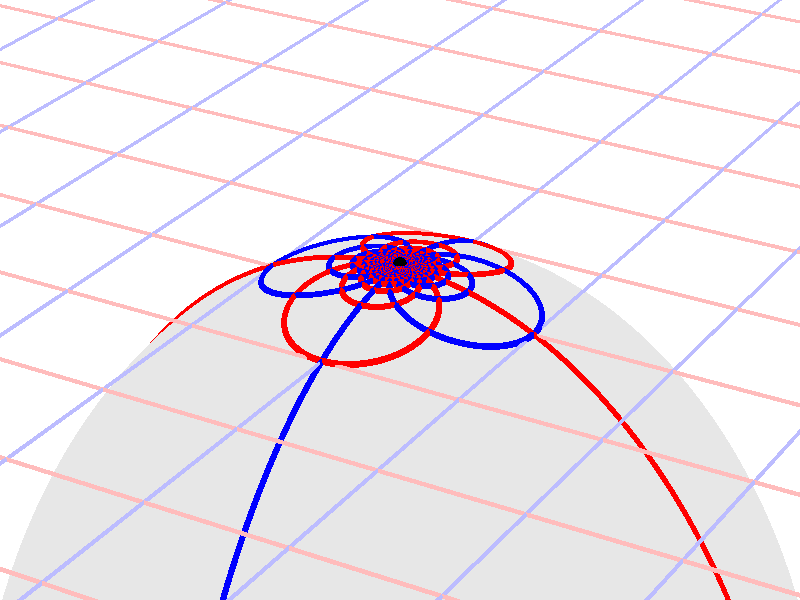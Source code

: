 #version 3.7;
global_settings{assumed_gamma 1.0}
camera{perspective location <16.275953626987476496879026, 9.396926207859083390872001, 6.840402866513374036117057> right <0.133333333333333331482962, -0.230940107675850353485814, -0.000000000000000000000000> up <-0.044429719908903583802662, -0.025651510749425152774217, 0.140953893117886280839102> direction <0.813797681349373802639491, 0.469846310392954158441370, 0.342020143325668712908083> sky <-0.296198132726023855010311, -0.171010071662834328698466, 0.939692620785908427905042> look_at <15.462155945638102139128023, 8.927079897466128954874875, 6.498382723187705600764730>}
light_source{<16.275953626987476496879026, 9.396926207859083390872001, 6.840402866513374036117057> rgb<1.0,1.0,1.0>}
background{rgb<1,1,1>}
union{object{sphere{<0.000000000000000000000000, 0.000000000000000000000000, -2.777519705337268440814569>,2.952052796536136725080723} pigment{rgbft<0.8,0.8,0.8,0.2,0.2>}}object{union{cylinder{<-50.000000000000000000000000, 50.000000000000000000000000, 0.000000000000000000000000>,<-50.000000000000000000000000, -50.000000000000000000000000, 0.000000000000000000000000>,0.010000000000000000208167}cylinder{<-49.000000000000000000000000, 50.000000000000000000000000, 0.000000000000000000000000>,<-49.000000000000000000000000, -50.000000000000000000000000, 0.000000000000000000000000>,0.010000000000000000208167}cylinder{<-48.000000000000000000000000, 50.000000000000000000000000, 0.000000000000000000000000>,<-48.000000000000000000000000, -50.000000000000000000000000, 0.000000000000000000000000>,0.010000000000000000208167}cylinder{<-47.000000000000000000000000, 50.000000000000000000000000, 0.000000000000000000000000>,<-47.000000000000000000000000, -50.000000000000000000000000, 0.000000000000000000000000>,0.010000000000000000208167}cylinder{<-46.000000000000000000000000, 50.000000000000000000000000, 0.000000000000000000000000>,<-46.000000000000000000000000, -50.000000000000000000000000, 0.000000000000000000000000>,0.010000000000000000208167}cylinder{<-45.000000000000000000000000, 50.000000000000000000000000, 0.000000000000000000000000>,<-45.000000000000000000000000, -50.000000000000000000000000, 0.000000000000000000000000>,0.010000000000000000208167}cylinder{<-44.000000000000000000000000, 50.000000000000000000000000, 0.000000000000000000000000>,<-44.000000000000000000000000, -50.000000000000000000000000, 0.000000000000000000000000>,0.010000000000000000208167}cylinder{<-43.000000000000000000000000, 50.000000000000000000000000, 0.000000000000000000000000>,<-43.000000000000000000000000, -50.000000000000000000000000, 0.000000000000000000000000>,0.010000000000000000208167}cylinder{<-42.000000000000000000000000, 50.000000000000000000000000, 0.000000000000000000000000>,<-42.000000000000000000000000, -50.000000000000000000000000, 0.000000000000000000000000>,0.010000000000000000208167}cylinder{<-41.000000000000000000000000, 50.000000000000000000000000, 0.000000000000000000000000>,<-41.000000000000000000000000, -50.000000000000000000000000, 0.000000000000000000000000>,0.010000000000000000208167}cylinder{<-40.000000000000000000000000, 50.000000000000000000000000, 0.000000000000000000000000>,<-40.000000000000000000000000, -50.000000000000000000000000, 0.000000000000000000000000>,0.010000000000000000208167}cylinder{<-39.000000000000000000000000, 50.000000000000000000000000, 0.000000000000000000000000>,<-39.000000000000000000000000, -50.000000000000000000000000, 0.000000000000000000000000>,0.010000000000000000208167}cylinder{<-38.000000000000000000000000, 50.000000000000000000000000, 0.000000000000000000000000>,<-38.000000000000000000000000, -50.000000000000000000000000, 0.000000000000000000000000>,0.010000000000000000208167}cylinder{<-37.000000000000000000000000, 50.000000000000000000000000, 0.000000000000000000000000>,<-37.000000000000000000000000, -50.000000000000000000000000, 0.000000000000000000000000>,0.010000000000000000208167}cylinder{<-36.000000000000000000000000, 50.000000000000000000000000, 0.000000000000000000000000>,<-36.000000000000000000000000, -50.000000000000000000000000, 0.000000000000000000000000>,0.010000000000000000208167}cylinder{<-35.000000000000000000000000, 50.000000000000000000000000, 0.000000000000000000000000>,<-35.000000000000000000000000, -50.000000000000000000000000, 0.000000000000000000000000>,0.010000000000000000208167}cylinder{<-34.000000000000000000000000, 50.000000000000000000000000, 0.000000000000000000000000>,<-34.000000000000000000000000, -50.000000000000000000000000, 0.000000000000000000000000>,0.010000000000000000208167}cylinder{<-33.000000000000000000000000, 50.000000000000000000000000, 0.000000000000000000000000>,<-33.000000000000000000000000, -50.000000000000000000000000, 0.000000000000000000000000>,0.010000000000000000208167}cylinder{<-32.000000000000000000000000, 50.000000000000000000000000, 0.000000000000000000000000>,<-32.000000000000000000000000, -50.000000000000000000000000, 0.000000000000000000000000>,0.010000000000000000208167}cylinder{<-31.000000000000000000000000, 50.000000000000000000000000, 0.000000000000000000000000>,<-31.000000000000000000000000, -50.000000000000000000000000, 0.000000000000000000000000>,0.010000000000000000208167}cylinder{<-30.000000000000000000000000, 50.000000000000000000000000, 0.000000000000000000000000>,<-30.000000000000000000000000, -50.000000000000000000000000, 0.000000000000000000000000>,0.010000000000000000208167}cylinder{<-29.000000000000000000000000, 50.000000000000000000000000, 0.000000000000000000000000>,<-29.000000000000000000000000, -50.000000000000000000000000, 0.000000000000000000000000>,0.010000000000000000208167}cylinder{<-28.000000000000000000000000, 50.000000000000000000000000, 0.000000000000000000000000>,<-28.000000000000000000000000, -50.000000000000000000000000, 0.000000000000000000000000>,0.010000000000000000208167}cylinder{<-27.000000000000000000000000, 50.000000000000000000000000, 0.000000000000000000000000>,<-27.000000000000000000000000, -50.000000000000000000000000, 0.000000000000000000000000>,0.010000000000000000208167}cylinder{<-26.000000000000000000000000, 50.000000000000000000000000, 0.000000000000000000000000>,<-26.000000000000000000000000, -50.000000000000000000000000, 0.000000000000000000000000>,0.010000000000000000208167}cylinder{<-25.000000000000000000000000, 50.000000000000000000000000, 0.000000000000000000000000>,<-25.000000000000000000000000, -50.000000000000000000000000, 0.000000000000000000000000>,0.010000000000000000208167}cylinder{<-24.000000000000000000000000, 50.000000000000000000000000, 0.000000000000000000000000>,<-24.000000000000000000000000, -50.000000000000000000000000, 0.000000000000000000000000>,0.010000000000000000208167}cylinder{<-23.000000000000000000000000, 50.000000000000000000000000, 0.000000000000000000000000>,<-23.000000000000000000000000, -50.000000000000000000000000, 0.000000000000000000000000>,0.010000000000000000208167}cylinder{<-22.000000000000000000000000, 50.000000000000000000000000, 0.000000000000000000000000>,<-22.000000000000000000000000, -50.000000000000000000000000, 0.000000000000000000000000>,0.010000000000000000208167}cylinder{<-21.000000000000000000000000, 50.000000000000000000000000, 0.000000000000000000000000>,<-21.000000000000000000000000, -50.000000000000000000000000, 0.000000000000000000000000>,0.010000000000000000208167}cylinder{<-20.000000000000000000000000, 50.000000000000000000000000, 0.000000000000000000000000>,<-20.000000000000000000000000, -50.000000000000000000000000, 0.000000000000000000000000>,0.010000000000000000208167}cylinder{<-19.000000000000000000000000, 50.000000000000000000000000, 0.000000000000000000000000>,<-19.000000000000000000000000, -50.000000000000000000000000, 0.000000000000000000000000>,0.010000000000000000208167}cylinder{<-18.000000000000000000000000, 50.000000000000000000000000, 0.000000000000000000000000>,<-18.000000000000000000000000, -50.000000000000000000000000, 0.000000000000000000000000>,0.010000000000000000208167}cylinder{<-17.000000000000000000000000, 50.000000000000000000000000, 0.000000000000000000000000>,<-17.000000000000000000000000, -50.000000000000000000000000, 0.000000000000000000000000>,0.010000000000000000208167}cylinder{<-16.000000000000000000000000, 50.000000000000000000000000, 0.000000000000000000000000>,<-16.000000000000000000000000, -50.000000000000000000000000, 0.000000000000000000000000>,0.010000000000000000208167}cylinder{<-15.000000000000000000000000, 50.000000000000000000000000, 0.000000000000000000000000>,<-15.000000000000000000000000, -50.000000000000000000000000, 0.000000000000000000000000>,0.010000000000000000208167}cylinder{<-14.000000000000000000000000, 50.000000000000000000000000, 0.000000000000000000000000>,<-14.000000000000000000000000, -50.000000000000000000000000, 0.000000000000000000000000>,0.010000000000000000208167}cylinder{<-13.000000000000000000000000, 50.000000000000000000000000, 0.000000000000000000000000>,<-13.000000000000000000000000, -50.000000000000000000000000, 0.000000000000000000000000>,0.010000000000000000208167}cylinder{<-12.000000000000000000000000, 50.000000000000000000000000, 0.000000000000000000000000>,<-12.000000000000000000000000, -50.000000000000000000000000, 0.000000000000000000000000>,0.010000000000000000208167}cylinder{<-11.000000000000000000000000, 50.000000000000000000000000, 0.000000000000000000000000>,<-11.000000000000000000000000, -50.000000000000000000000000, 0.000000000000000000000000>,0.010000000000000000208167}cylinder{<-10.000000000000000000000000, 50.000000000000000000000000, 0.000000000000000000000000>,<-10.000000000000000000000000, -50.000000000000000000000000, 0.000000000000000000000000>,0.010000000000000000208167}cylinder{<-9.000000000000000000000000, 50.000000000000000000000000, 0.000000000000000000000000>,<-9.000000000000000000000000, -50.000000000000000000000000, 0.000000000000000000000000>,0.010000000000000000208167}cylinder{<-8.000000000000000000000000, 50.000000000000000000000000, 0.000000000000000000000000>,<-8.000000000000000000000000, -50.000000000000000000000000, 0.000000000000000000000000>,0.010000000000000000208167}cylinder{<-7.000000000000000000000000, 50.000000000000000000000000, 0.000000000000000000000000>,<-7.000000000000000000000000, -50.000000000000000000000000, 0.000000000000000000000000>,0.010000000000000000208167}cylinder{<-6.000000000000000000000000, 50.000000000000000000000000, 0.000000000000000000000000>,<-6.000000000000000000000000, -50.000000000000000000000000, 0.000000000000000000000000>,0.010000000000000000208167}cylinder{<-5.000000000000000000000000, 50.000000000000000000000000, 0.000000000000000000000000>,<-5.000000000000000000000000, -50.000000000000000000000000, 0.000000000000000000000000>,0.010000000000000000208167}cylinder{<-4.000000000000000000000000, 50.000000000000000000000000, 0.000000000000000000000000>,<-4.000000000000000000000000, -50.000000000000000000000000, 0.000000000000000000000000>,0.010000000000000000208167}cylinder{<-3.000000000000000000000000, 50.000000000000000000000000, 0.000000000000000000000000>,<-3.000000000000000000000000, -50.000000000000000000000000, 0.000000000000000000000000>,0.010000000000000000208167}cylinder{<-2.000000000000000000000000, 50.000000000000000000000000, 0.000000000000000000000000>,<-2.000000000000000000000000, -50.000000000000000000000000, 0.000000000000000000000000>,0.010000000000000000208167}cylinder{<-1.000000000000000000000000, 50.000000000000000000000000, 0.000000000000000000000000>,<-1.000000000000000000000000, -50.000000000000000000000000, 0.000000000000000000000000>,0.010000000000000000208167}cylinder{<0.000000000000000000000000, 50.000000000000000000000000, 0.000000000000000000000000>,<0.000000000000000000000000, -50.000000000000000000000000, 0.000000000000000000000000>,0.010000000000000000208167}cylinder{<1.000000000000000000000000, 50.000000000000000000000000, 0.000000000000000000000000>,<1.000000000000000000000000, -50.000000000000000000000000, 0.000000000000000000000000>,0.010000000000000000208167}cylinder{<2.000000000000000000000000, 50.000000000000000000000000, 0.000000000000000000000000>,<2.000000000000000000000000, -50.000000000000000000000000, 0.000000000000000000000000>,0.010000000000000000208167}cylinder{<3.000000000000000000000000, 50.000000000000000000000000, 0.000000000000000000000000>,<3.000000000000000000000000, -50.000000000000000000000000, 0.000000000000000000000000>,0.010000000000000000208167}cylinder{<4.000000000000000000000000, 50.000000000000000000000000, 0.000000000000000000000000>,<4.000000000000000000000000, -50.000000000000000000000000, 0.000000000000000000000000>,0.010000000000000000208167}cylinder{<5.000000000000000000000000, 50.000000000000000000000000, 0.000000000000000000000000>,<5.000000000000000000000000, -50.000000000000000000000000, 0.000000000000000000000000>,0.010000000000000000208167}cylinder{<6.000000000000000000000000, 50.000000000000000000000000, 0.000000000000000000000000>,<6.000000000000000000000000, -50.000000000000000000000000, 0.000000000000000000000000>,0.010000000000000000208167}cylinder{<7.000000000000000000000000, 50.000000000000000000000000, 0.000000000000000000000000>,<7.000000000000000000000000, -50.000000000000000000000000, 0.000000000000000000000000>,0.010000000000000000208167}cylinder{<8.000000000000000000000000, 50.000000000000000000000000, 0.000000000000000000000000>,<8.000000000000000000000000, -50.000000000000000000000000, 0.000000000000000000000000>,0.010000000000000000208167}cylinder{<9.000000000000000000000000, 50.000000000000000000000000, 0.000000000000000000000000>,<9.000000000000000000000000, -50.000000000000000000000000, 0.000000000000000000000000>,0.010000000000000000208167}cylinder{<10.000000000000000000000000, 50.000000000000000000000000, 0.000000000000000000000000>,<10.000000000000000000000000, -50.000000000000000000000000, 0.000000000000000000000000>,0.010000000000000000208167}cylinder{<11.000000000000000000000000, 50.000000000000000000000000, 0.000000000000000000000000>,<11.000000000000000000000000, -50.000000000000000000000000, 0.000000000000000000000000>,0.010000000000000000208167}cylinder{<12.000000000000000000000000, 50.000000000000000000000000, 0.000000000000000000000000>,<12.000000000000000000000000, -50.000000000000000000000000, 0.000000000000000000000000>,0.010000000000000000208167}cylinder{<13.000000000000000000000000, 50.000000000000000000000000, 0.000000000000000000000000>,<13.000000000000000000000000, -50.000000000000000000000000, 0.000000000000000000000000>,0.010000000000000000208167}cylinder{<14.000000000000000000000000, 50.000000000000000000000000, 0.000000000000000000000000>,<14.000000000000000000000000, -50.000000000000000000000000, 0.000000000000000000000000>,0.010000000000000000208167}cylinder{<15.000000000000000000000000, 50.000000000000000000000000, 0.000000000000000000000000>,<15.000000000000000000000000, -50.000000000000000000000000, 0.000000000000000000000000>,0.010000000000000000208167}cylinder{<16.000000000000000000000000, 50.000000000000000000000000, 0.000000000000000000000000>,<16.000000000000000000000000, -50.000000000000000000000000, 0.000000000000000000000000>,0.010000000000000000208167}cylinder{<17.000000000000000000000000, 50.000000000000000000000000, 0.000000000000000000000000>,<17.000000000000000000000000, -50.000000000000000000000000, 0.000000000000000000000000>,0.010000000000000000208167}cylinder{<18.000000000000000000000000, 50.000000000000000000000000, 0.000000000000000000000000>,<18.000000000000000000000000, -50.000000000000000000000000, 0.000000000000000000000000>,0.010000000000000000208167}cylinder{<19.000000000000000000000000, 50.000000000000000000000000, 0.000000000000000000000000>,<19.000000000000000000000000, -50.000000000000000000000000, 0.000000000000000000000000>,0.010000000000000000208167}cylinder{<20.000000000000000000000000, 50.000000000000000000000000, 0.000000000000000000000000>,<20.000000000000000000000000, -50.000000000000000000000000, 0.000000000000000000000000>,0.010000000000000000208167}cylinder{<21.000000000000000000000000, 50.000000000000000000000000, 0.000000000000000000000000>,<21.000000000000000000000000, -50.000000000000000000000000, 0.000000000000000000000000>,0.010000000000000000208167}cylinder{<22.000000000000000000000000, 50.000000000000000000000000, 0.000000000000000000000000>,<22.000000000000000000000000, -50.000000000000000000000000, 0.000000000000000000000000>,0.010000000000000000208167}cylinder{<23.000000000000000000000000, 50.000000000000000000000000, 0.000000000000000000000000>,<23.000000000000000000000000, -50.000000000000000000000000, 0.000000000000000000000000>,0.010000000000000000208167}cylinder{<24.000000000000000000000000, 50.000000000000000000000000, 0.000000000000000000000000>,<24.000000000000000000000000, -50.000000000000000000000000, 0.000000000000000000000000>,0.010000000000000000208167}cylinder{<25.000000000000000000000000, 50.000000000000000000000000, 0.000000000000000000000000>,<25.000000000000000000000000, -50.000000000000000000000000, 0.000000000000000000000000>,0.010000000000000000208167}cylinder{<26.000000000000000000000000, 50.000000000000000000000000, 0.000000000000000000000000>,<26.000000000000000000000000, -50.000000000000000000000000, 0.000000000000000000000000>,0.010000000000000000208167}cylinder{<27.000000000000000000000000, 50.000000000000000000000000, 0.000000000000000000000000>,<27.000000000000000000000000, -50.000000000000000000000000, 0.000000000000000000000000>,0.010000000000000000208167}cylinder{<28.000000000000000000000000, 50.000000000000000000000000, 0.000000000000000000000000>,<28.000000000000000000000000, -50.000000000000000000000000, 0.000000000000000000000000>,0.010000000000000000208167}cylinder{<29.000000000000000000000000, 50.000000000000000000000000, 0.000000000000000000000000>,<29.000000000000000000000000, -50.000000000000000000000000, 0.000000000000000000000000>,0.010000000000000000208167}cylinder{<30.000000000000000000000000, 50.000000000000000000000000, 0.000000000000000000000000>,<30.000000000000000000000000, -50.000000000000000000000000, 0.000000000000000000000000>,0.010000000000000000208167}cylinder{<31.000000000000000000000000, 50.000000000000000000000000, 0.000000000000000000000000>,<31.000000000000000000000000, -50.000000000000000000000000, 0.000000000000000000000000>,0.010000000000000000208167}cylinder{<32.000000000000000000000000, 50.000000000000000000000000, 0.000000000000000000000000>,<32.000000000000000000000000, -50.000000000000000000000000, 0.000000000000000000000000>,0.010000000000000000208167}cylinder{<33.000000000000000000000000, 50.000000000000000000000000, 0.000000000000000000000000>,<33.000000000000000000000000, -50.000000000000000000000000, 0.000000000000000000000000>,0.010000000000000000208167}cylinder{<34.000000000000000000000000, 50.000000000000000000000000, 0.000000000000000000000000>,<34.000000000000000000000000, -50.000000000000000000000000, 0.000000000000000000000000>,0.010000000000000000208167}cylinder{<35.000000000000000000000000, 50.000000000000000000000000, 0.000000000000000000000000>,<35.000000000000000000000000, -50.000000000000000000000000, 0.000000000000000000000000>,0.010000000000000000208167}cylinder{<36.000000000000000000000000, 50.000000000000000000000000, 0.000000000000000000000000>,<36.000000000000000000000000, -50.000000000000000000000000, 0.000000000000000000000000>,0.010000000000000000208167}cylinder{<37.000000000000000000000000, 50.000000000000000000000000, 0.000000000000000000000000>,<37.000000000000000000000000, -50.000000000000000000000000, 0.000000000000000000000000>,0.010000000000000000208167}cylinder{<38.000000000000000000000000, 50.000000000000000000000000, 0.000000000000000000000000>,<38.000000000000000000000000, -50.000000000000000000000000, 0.000000000000000000000000>,0.010000000000000000208167}cylinder{<39.000000000000000000000000, 50.000000000000000000000000, 0.000000000000000000000000>,<39.000000000000000000000000, -50.000000000000000000000000, 0.000000000000000000000000>,0.010000000000000000208167}cylinder{<40.000000000000000000000000, 50.000000000000000000000000, 0.000000000000000000000000>,<40.000000000000000000000000, -50.000000000000000000000000, 0.000000000000000000000000>,0.010000000000000000208167}cylinder{<41.000000000000000000000000, 50.000000000000000000000000, 0.000000000000000000000000>,<41.000000000000000000000000, -50.000000000000000000000000, 0.000000000000000000000000>,0.010000000000000000208167}cylinder{<42.000000000000000000000000, 50.000000000000000000000000, 0.000000000000000000000000>,<42.000000000000000000000000, -50.000000000000000000000000, 0.000000000000000000000000>,0.010000000000000000208167}cylinder{<43.000000000000000000000000, 50.000000000000000000000000, 0.000000000000000000000000>,<43.000000000000000000000000, -50.000000000000000000000000, 0.000000000000000000000000>,0.010000000000000000208167}cylinder{<44.000000000000000000000000, 50.000000000000000000000000, 0.000000000000000000000000>,<44.000000000000000000000000, -50.000000000000000000000000, 0.000000000000000000000000>,0.010000000000000000208167}cylinder{<45.000000000000000000000000, 50.000000000000000000000000, 0.000000000000000000000000>,<45.000000000000000000000000, -50.000000000000000000000000, 0.000000000000000000000000>,0.010000000000000000208167}cylinder{<46.000000000000000000000000, 50.000000000000000000000000, 0.000000000000000000000000>,<46.000000000000000000000000, -50.000000000000000000000000, 0.000000000000000000000000>,0.010000000000000000208167}cylinder{<47.000000000000000000000000, 50.000000000000000000000000, 0.000000000000000000000000>,<47.000000000000000000000000, -50.000000000000000000000000, 0.000000000000000000000000>,0.010000000000000000208167}cylinder{<48.000000000000000000000000, 50.000000000000000000000000, 0.000000000000000000000000>,<48.000000000000000000000000, -50.000000000000000000000000, 0.000000000000000000000000>,0.010000000000000000208167}cylinder{<49.000000000000000000000000, 50.000000000000000000000000, 0.000000000000000000000000>,<49.000000000000000000000000, -50.000000000000000000000000, 0.000000000000000000000000>,0.010000000000000000208167}cylinder{<50.000000000000000000000000, 50.000000000000000000000000, 0.000000000000000000000000>,<50.000000000000000000000000, -50.000000000000000000000000, 0.000000000000000000000000>,0.010000000000000000208167}} pigment{rgb<1.0,0.5,0.5>}}object{union{cylinder{<50.000000000000000000000000, -50.000000000000000000000000, 0.000000000000000000000000>,<-50.000000000000000000000000, -50.000000000000000000000000, 0.000000000000000000000000>,0.010000000000000000208167}cylinder{<50.000000000000000000000000, -49.000000000000000000000000, 0.000000000000000000000000>,<-50.000000000000000000000000, -49.000000000000000000000000, 0.000000000000000000000000>,0.010000000000000000208167}cylinder{<50.000000000000000000000000, -48.000000000000000000000000, 0.000000000000000000000000>,<-50.000000000000000000000000, -48.000000000000000000000000, 0.000000000000000000000000>,0.010000000000000000208167}cylinder{<50.000000000000000000000000, -47.000000000000000000000000, 0.000000000000000000000000>,<-50.000000000000000000000000, -47.000000000000000000000000, 0.000000000000000000000000>,0.010000000000000000208167}cylinder{<50.000000000000000000000000, -46.000000000000000000000000, 0.000000000000000000000000>,<-50.000000000000000000000000, -46.000000000000000000000000, 0.000000000000000000000000>,0.010000000000000000208167}cylinder{<50.000000000000000000000000, -45.000000000000000000000000, 0.000000000000000000000000>,<-50.000000000000000000000000, -45.000000000000000000000000, 0.000000000000000000000000>,0.010000000000000000208167}cylinder{<50.000000000000000000000000, -44.000000000000000000000000, 0.000000000000000000000000>,<-50.000000000000000000000000, -44.000000000000000000000000, 0.000000000000000000000000>,0.010000000000000000208167}cylinder{<50.000000000000000000000000, -43.000000000000000000000000, 0.000000000000000000000000>,<-50.000000000000000000000000, -43.000000000000000000000000, 0.000000000000000000000000>,0.010000000000000000208167}cylinder{<50.000000000000000000000000, -42.000000000000000000000000, 0.000000000000000000000000>,<-50.000000000000000000000000, -42.000000000000000000000000, 0.000000000000000000000000>,0.010000000000000000208167}cylinder{<50.000000000000000000000000, -41.000000000000000000000000, 0.000000000000000000000000>,<-50.000000000000000000000000, -41.000000000000000000000000, 0.000000000000000000000000>,0.010000000000000000208167}cylinder{<50.000000000000000000000000, -40.000000000000000000000000, 0.000000000000000000000000>,<-50.000000000000000000000000, -40.000000000000000000000000, 0.000000000000000000000000>,0.010000000000000000208167}cylinder{<50.000000000000000000000000, -39.000000000000000000000000, 0.000000000000000000000000>,<-50.000000000000000000000000, -39.000000000000000000000000, 0.000000000000000000000000>,0.010000000000000000208167}cylinder{<50.000000000000000000000000, -38.000000000000000000000000, 0.000000000000000000000000>,<-50.000000000000000000000000, -38.000000000000000000000000, 0.000000000000000000000000>,0.010000000000000000208167}cylinder{<50.000000000000000000000000, -37.000000000000000000000000, 0.000000000000000000000000>,<-50.000000000000000000000000, -37.000000000000000000000000, 0.000000000000000000000000>,0.010000000000000000208167}cylinder{<50.000000000000000000000000, -36.000000000000000000000000, 0.000000000000000000000000>,<-50.000000000000000000000000, -36.000000000000000000000000, 0.000000000000000000000000>,0.010000000000000000208167}cylinder{<50.000000000000000000000000, -35.000000000000000000000000, 0.000000000000000000000000>,<-50.000000000000000000000000, -35.000000000000000000000000, 0.000000000000000000000000>,0.010000000000000000208167}cylinder{<50.000000000000000000000000, -34.000000000000000000000000, 0.000000000000000000000000>,<-50.000000000000000000000000, -34.000000000000000000000000, 0.000000000000000000000000>,0.010000000000000000208167}cylinder{<50.000000000000000000000000, -33.000000000000000000000000, 0.000000000000000000000000>,<-50.000000000000000000000000, -33.000000000000000000000000, 0.000000000000000000000000>,0.010000000000000000208167}cylinder{<50.000000000000000000000000, -32.000000000000000000000000, 0.000000000000000000000000>,<-50.000000000000000000000000, -32.000000000000000000000000, 0.000000000000000000000000>,0.010000000000000000208167}cylinder{<50.000000000000000000000000, -31.000000000000000000000000, 0.000000000000000000000000>,<-50.000000000000000000000000, -31.000000000000000000000000, 0.000000000000000000000000>,0.010000000000000000208167}cylinder{<50.000000000000000000000000, -30.000000000000000000000000, 0.000000000000000000000000>,<-50.000000000000000000000000, -30.000000000000000000000000, 0.000000000000000000000000>,0.010000000000000000208167}cylinder{<50.000000000000000000000000, -29.000000000000000000000000, 0.000000000000000000000000>,<-50.000000000000000000000000, -29.000000000000000000000000, 0.000000000000000000000000>,0.010000000000000000208167}cylinder{<50.000000000000000000000000, -28.000000000000000000000000, 0.000000000000000000000000>,<-50.000000000000000000000000, -28.000000000000000000000000, 0.000000000000000000000000>,0.010000000000000000208167}cylinder{<50.000000000000000000000000, -27.000000000000000000000000, 0.000000000000000000000000>,<-50.000000000000000000000000, -27.000000000000000000000000, 0.000000000000000000000000>,0.010000000000000000208167}cylinder{<50.000000000000000000000000, -26.000000000000000000000000, 0.000000000000000000000000>,<-50.000000000000000000000000, -26.000000000000000000000000, 0.000000000000000000000000>,0.010000000000000000208167}cylinder{<50.000000000000000000000000, -25.000000000000000000000000, 0.000000000000000000000000>,<-50.000000000000000000000000, -25.000000000000000000000000, 0.000000000000000000000000>,0.010000000000000000208167}cylinder{<50.000000000000000000000000, -24.000000000000000000000000, 0.000000000000000000000000>,<-50.000000000000000000000000, -24.000000000000000000000000, 0.000000000000000000000000>,0.010000000000000000208167}cylinder{<50.000000000000000000000000, -23.000000000000000000000000, 0.000000000000000000000000>,<-50.000000000000000000000000, -23.000000000000000000000000, 0.000000000000000000000000>,0.010000000000000000208167}cylinder{<50.000000000000000000000000, -22.000000000000000000000000, 0.000000000000000000000000>,<-50.000000000000000000000000, -22.000000000000000000000000, 0.000000000000000000000000>,0.010000000000000000208167}cylinder{<50.000000000000000000000000, -21.000000000000000000000000, 0.000000000000000000000000>,<-50.000000000000000000000000, -21.000000000000000000000000, 0.000000000000000000000000>,0.010000000000000000208167}cylinder{<50.000000000000000000000000, -20.000000000000000000000000, 0.000000000000000000000000>,<-50.000000000000000000000000, -20.000000000000000000000000, 0.000000000000000000000000>,0.010000000000000000208167}cylinder{<50.000000000000000000000000, -19.000000000000000000000000, 0.000000000000000000000000>,<-50.000000000000000000000000, -19.000000000000000000000000, 0.000000000000000000000000>,0.010000000000000000208167}cylinder{<50.000000000000000000000000, -18.000000000000000000000000, 0.000000000000000000000000>,<-50.000000000000000000000000, -18.000000000000000000000000, 0.000000000000000000000000>,0.010000000000000000208167}cylinder{<50.000000000000000000000000, -17.000000000000000000000000, 0.000000000000000000000000>,<-50.000000000000000000000000, -17.000000000000000000000000, 0.000000000000000000000000>,0.010000000000000000208167}cylinder{<50.000000000000000000000000, -16.000000000000000000000000, 0.000000000000000000000000>,<-50.000000000000000000000000, -16.000000000000000000000000, 0.000000000000000000000000>,0.010000000000000000208167}cylinder{<50.000000000000000000000000, -15.000000000000000000000000, 0.000000000000000000000000>,<-50.000000000000000000000000, -15.000000000000000000000000, 0.000000000000000000000000>,0.010000000000000000208167}cylinder{<50.000000000000000000000000, -14.000000000000000000000000, 0.000000000000000000000000>,<-50.000000000000000000000000, -14.000000000000000000000000, 0.000000000000000000000000>,0.010000000000000000208167}cylinder{<50.000000000000000000000000, -13.000000000000000000000000, 0.000000000000000000000000>,<-50.000000000000000000000000, -13.000000000000000000000000, 0.000000000000000000000000>,0.010000000000000000208167}cylinder{<50.000000000000000000000000, -12.000000000000000000000000, 0.000000000000000000000000>,<-50.000000000000000000000000, -12.000000000000000000000000, 0.000000000000000000000000>,0.010000000000000000208167}cylinder{<50.000000000000000000000000, -11.000000000000000000000000, 0.000000000000000000000000>,<-50.000000000000000000000000, -11.000000000000000000000000, 0.000000000000000000000000>,0.010000000000000000208167}cylinder{<50.000000000000000000000000, -10.000000000000000000000000, 0.000000000000000000000000>,<-50.000000000000000000000000, -10.000000000000000000000000, 0.000000000000000000000000>,0.010000000000000000208167}cylinder{<50.000000000000000000000000, -9.000000000000000000000000, 0.000000000000000000000000>,<-50.000000000000000000000000, -9.000000000000000000000000, 0.000000000000000000000000>,0.010000000000000000208167}cylinder{<50.000000000000000000000000, -8.000000000000000000000000, 0.000000000000000000000000>,<-50.000000000000000000000000, -8.000000000000000000000000, 0.000000000000000000000000>,0.010000000000000000208167}cylinder{<50.000000000000000000000000, -7.000000000000000000000000, 0.000000000000000000000000>,<-50.000000000000000000000000, -7.000000000000000000000000, 0.000000000000000000000000>,0.010000000000000000208167}cylinder{<50.000000000000000000000000, -6.000000000000000000000000, 0.000000000000000000000000>,<-50.000000000000000000000000, -6.000000000000000000000000, 0.000000000000000000000000>,0.010000000000000000208167}cylinder{<50.000000000000000000000000, -5.000000000000000000000000, 0.000000000000000000000000>,<-50.000000000000000000000000, -5.000000000000000000000000, 0.000000000000000000000000>,0.010000000000000000208167}cylinder{<50.000000000000000000000000, -4.000000000000000000000000, 0.000000000000000000000000>,<-50.000000000000000000000000, -4.000000000000000000000000, 0.000000000000000000000000>,0.010000000000000000208167}cylinder{<50.000000000000000000000000, -3.000000000000000000000000, 0.000000000000000000000000>,<-50.000000000000000000000000, -3.000000000000000000000000, 0.000000000000000000000000>,0.010000000000000000208167}cylinder{<50.000000000000000000000000, -2.000000000000000000000000, 0.000000000000000000000000>,<-50.000000000000000000000000, -2.000000000000000000000000, 0.000000000000000000000000>,0.010000000000000000208167}cylinder{<50.000000000000000000000000, -1.000000000000000000000000, 0.000000000000000000000000>,<-50.000000000000000000000000, -1.000000000000000000000000, 0.000000000000000000000000>,0.010000000000000000208167}cylinder{<50.000000000000000000000000, 0.000000000000000000000000, 0.000000000000000000000000>,<-50.000000000000000000000000, 0.000000000000000000000000, 0.000000000000000000000000>,0.010000000000000000208167}cylinder{<50.000000000000000000000000, 1.000000000000000000000000, 0.000000000000000000000000>,<-50.000000000000000000000000, 1.000000000000000000000000, 0.000000000000000000000000>,0.010000000000000000208167}cylinder{<50.000000000000000000000000, 2.000000000000000000000000, 0.000000000000000000000000>,<-50.000000000000000000000000, 2.000000000000000000000000, 0.000000000000000000000000>,0.010000000000000000208167}cylinder{<50.000000000000000000000000, 3.000000000000000000000000, 0.000000000000000000000000>,<-50.000000000000000000000000, 3.000000000000000000000000, 0.000000000000000000000000>,0.010000000000000000208167}cylinder{<50.000000000000000000000000, 4.000000000000000000000000, 0.000000000000000000000000>,<-50.000000000000000000000000, 4.000000000000000000000000, 0.000000000000000000000000>,0.010000000000000000208167}cylinder{<50.000000000000000000000000, 5.000000000000000000000000, 0.000000000000000000000000>,<-50.000000000000000000000000, 5.000000000000000000000000, 0.000000000000000000000000>,0.010000000000000000208167}cylinder{<50.000000000000000000000000, 6.000000000000000000000000, 0.000000000000000000000000>,<-50.000000000000000000000000, 6.000000000000000000000000, 0.000000000000000000000000>,0.010000000000000000208167}cylinder{<50.000000000000000000000000, 7.000000000000000000000000, 0.000000000000000000000000>,<-50.000000000000000000000000, 7.000000000000000000000000, 0.000000000000000000000000>,0.010000000000000000208167}cylinder{<50.000000000000000000000000, 8.000000000000000000000000, 0.000000000000000000000000>,<-50.000000000000000000000000, 8.000000000000000000000000, 0.000000000000000000000000>,0.010000000000000000208167}cylinder{<50.000000000000000000000000, 9.000000000000000000000000, 0.000000000000000000000000>,<-50.000000000000000000000000, 9.000000000000000000000000, 0.000000000000000000000000>,0.010000000000000000208167}cylinder{<50.000000000000000000000000, 10.000000000000000000000000, 0.000000000000000000000000>,<-50.000000000000000000000000, 10.000000000000000000000000, 0.000000000000000000000000>,0.010000000000000000208167}cylinder{<50.000000000000000000000000, 11.000000000000000000000000, 0.000000000000000000000000>,<-50.000000000000000000000000, 11.000000000000000000000000, 0.000000000000000000000000>,0.010000000000000000208167}cylinder{<50.000000000000000000000000, 12.000000000000000000000000, 0.000000000000000000000000>,<-50.000000000000000000000000, 12.000000000000000000000000, 0.000000000000000000000000>,0.010000000000000000208167}cylinder{<50.000000000000000000000000, 13.000000000000000000000000, 0.000000000000000000000000>,<-50.000000000000000000000000, 13.000000000000000000000000, 0.000000000000000000000000>,0.010000000000000000208167}cylinder{<50.000000000000000000000000, 14.000000000000000000000000, 0.000000000000000000000000>,<-50.000000000000000000000000, 14.000000000000000000000000, 0.000000000000000000000000>,0.010000000000000000208167}cylinder{<50.000000000000000000000000, 15.000000000000000000000000, 0.000000000000000000000000>,<-50.000000000000000000000000, 15.000000000000000000000000, 0.000000000000000000000000>,0.010000000000000000208167}cylinder{<50.000000000000000000000000, 16.000000000000000000000000, 0.000000000000000000000000>,<-50.000000000000000000000000, 16.000000000000000000000000, 0.000000000000000000000000>,0.010000000000000000208167}cylinder{<50.000000000000000000000000, 17.000000000000000000000000, 0.000000000000000000000000>,<-50.000000000000000000000000, 17.000000000000000000000000, 0.000000000000000000000000>,0.010000000000000000208167}cylinder{<50.000000000000000000000000, 18.000000000000000000000000, 0.000000000000000000000000>,<-50.000000000000000000000000, 18.000000000000000000000000, 0.000000000000000000000000>,0.010000000000000000208167}cylinder{<50.000000000000000000000000, 19.000000000000000000000000, 0.000000000000000000000000>,<-50.000000000000000000000000, 19.000000000000000000000000, 0.000000000000000000000000>,0.010000000000000000208167}cylinder{<50.000000000000000000000000, 20.000000000000000000000000, 0.000000000000000000000000>,<-50.000000000000000000000000, 20.000000000000000000000000, 0.000000000000000000000000>,0.010000000000000000208167}cylinder{<50.000000000000000000000000, 21.000000000000000000000000, 0.000000000000000000000000>,<-50.000000000000000000000000, 21.000000000000000000000000, 0.000000000000000000000000>,0.010000000000000000208167}cylinder{<50.000000000000000000000000, 22.000000000000000000000000, 0.000000000000000000000000>,<-50.000000000000000000000000, 22.000000000000000000000000, 0.000000000000000000000000>,0.010000000000000000208167}cylinder{<50.000000000000000000000000, 23.000000000000000000000000, 0.000000000000000000000000>,<-50.000000000000000000000000, 23.000000000000000000000000, 0.000000000000000000000000>,0.010000000000000000208167}cylinder{<50.000000000000000000000000, 24.000000000000000000000000, 0.000000000000000000000000>,<-50.000000000000000000000000, 24.000000000000000000000000, 0.000000000000000000000000>,0.010000000000000000208167}cylinder{<50.000000000000000000000000, 25.000000000000000000000000, 0.000000000000000000000000>,<-50.000000000000000000000000, 25.000000000000000000000000, 0.000000000000000000000000>,0.010000000000000000208167}cylinder{<50.000000000000000000000000, 26.000000000000000000000000, 0.000000000000000000000000>,<-50.000000000000000000000000, 26.000000000000000000000000, 0.000000000000000000000000>,0.010000000000000000208167}cylinder{<50.000000000000000000000000, 27.000000000000000000000000, 0.000000000000000000000000>,<-50.000000000000000000000000, 27.000000000000000000000000, 0.000000000000000000000000>,0.010000000000000000208167}cylinder{<50.000000000000000000000000, 28.000000000000000000000000, 0.000000000000000000000000>,<-50.000000000000000000000000, 28.000000000000000000000000, 0.000000000000000000000000>,0.010000000000000000208167}cylinder{<50.000000000000000000000000, 29.000000000000000000000000, 0.000000000000000000000000>,<-50.000000000000000000000000, 29.000000000000000000000000, 0.000000000000000000000000>,0.010000000000000000208167}cylinder{<50.000000000000000000000000, 30.000000000000000000000000, 0.000000000000000000000000>,<-50.000000000000000000000000, 30.000000000000000000000000, 0.000000000000000000000000>,0.010000000000000000208167}cylinder{<50.000000000000000000000000, 31.000000000000000000000000, 0.000000000000000000000000>,<-50.000000000000000000000000, 31.000000000000000000000000, 0.000000000000000000000000>,0.010000000000000000208167}cylinder{<50.000000000000000000000000, 32.000000000000000000000000, 0.000000000000000000000000>,<-50.000000000000000000000000, 32.000000000000000000000000, 0.000000000000000000000000>,0.010000000000000000208167}cylinder{<50.000000000000000000000000, 33.000000000000000000000000, 0.000000000000000000000000>,<-50.000000000000000000000000, 33.000000000000000000000000, 0.000000000000000000000000>,0.010000000000000000208167}cylinder{<50.000000000000000000000000, 34.000000000000000000000000, 0.000000000000000000000000>,<-50.000000000000000000000000, 34.000000000000000000000000, 0.000000000000000000000000>,0.010000000000000000208167}cylinder{<50.000000000000000000000000, 35.000000000000000000000000, 0.000000000000000000000000>,<-50.000000000000000000000000, 35.000000000000000000000000, 0.000000000000000000000000>,0.010000000000000000208167}cylinder{<50.000000000000000000000000, 36.000000000000000000000000, 0.000000000000000000000000>,<-50.000000000000000000000000, 36.000000000000000000000000, 0.000000000000000000000000>,0.010000000000000000208167}cylinder{<50.000000000000000000000000, 37.000000000000000000000000, 0.000000000000000000000000>,<-50.000000000000000000000000, 37.000000000000000000000000, 0.000000000000000000000000>,0.010000000000000000208167}cylinder{<50.000000000000000000000000, 38.000000000000000000000000, 0.000000000000000000000000>,<-50.000000000000000000000000, 38.000000000000000000000000, 0.000000000000000000000000>,0.010000000000000000208167}cylinder{<50.000000000000000000000000, 39.000000000000000000000000, 0.000000000000000000000000>,<-50.000000000000000000000000, 39.000000000000000000000000, 0.000000000000000000000000>,0.010000000000000000208167}cylinder{<50.000000000000000000000000, 40.000000000000000000000000, 0.000000000000000000000000>,<-50.000000000000000000000000, 40.000000000000000000000000, 0.000000000000000000000000>,0.010000000000000000208167}cylinder{<50.000000000000000000000000, 41.000000000000000000000000, 0.000000000000000000000000>,<-50.000000000000000000000000, 41.000000000000000000000000, 0.000000000000000000000000>,0.010000000000000000208167}cylinder{<50.000000000000000000000000, 42.000000000000000000000000, 0.000000000000000000000000>,<-50.000000000000000000000000, 42.000000000000000000000000, 0.000000000000000000000000>,0.010000000000000000208167}cylinder{<50.000000000000000000000000, 43.000000000000000000000000, 0.000000000000000000000000>,<-50.000000000000000000000000, 43.000000000000000000000000, 0.000000000000000000000000>,0.010000000000000000208167}cylinder{<50.000000000000000000000000, 44.000000000000000000000000, 0.000000000000000000000000>,<-50.000000000000000000000000, 44.000000000000000000000000, 0.000000000000000000000000>,0.010000000000000000208167}cylinder{<50.000000000000000000000000, 45.000000000000000000000000, 0.000000000000000000000000>,<-50.000000000000000000000000, 45.000000000000000000000000, 0.000000000000000000000000>,0.010000000000000000208167}cylinder{<50.000000000000000000000000, 46.000000000000000000000000, 0.000000000000000000000000>,<-50.000000000000000000000000, 46.000000000000000000000000, 0.000000000000000000000000>,0.010000000000000000208167}cylinder{<50.000000000000000000000000, 47.000000000000000000000000, 0.000000000000000000000000>,<-50.000000000000000000000000, 47.000000000000000000000000, 0.000000000000000000000000>,0.010000000000000000208167}cylinder{<50.000000000000000000000000, 48.000000000000000000000000, 0.000000000000000000000000>,<-50.000000000000000000000000, 48.000000000000000000000000, 0.000000000000000000000000>,0.010000000000000000208167}cylinder{<50.000000000000000000000000, 49.000000000000000000000000, 0.000000000000000000000000>,<-50.000000000000000000000000, 49.000000000000000000000000, 0.000000000000000000000000>,0.010000000000000000208167}cylinder{<50.000000000000000000000000, 50.000000000000000000000000, 0.000000000000000000000000>,<-50.000000000000000000000000, 50.000000000000000000000000, 0.000000000000000000000000>,0.010000000000000000208167}} pigment{rgb<0.5,0.5,1.0>}}sphere{<0.000000000000000000000000, 0.000000000000000000000000, 0.174533091198868284266155>,0.050000000000000002775558}object{union{object{torus{0.010304555220367751788846,0.020000000000000000416334} matrix <0.999993907695783890154928, -0.000000000000000000000000, 0.003490640530935033066656, 0.003490640530935033066656, 0.000000000000000000000000, -0.999993907695783890154928, 0.000000000000000000000000, 1.000000000000000000000000, 0.000000000000000000000000, -0.010304492441876433178605, 0.000000000000000000000000, 0.174497121700204371741449>}object{torus{0.010514849624330340621681,0.020000000000000000416334} matrix <0.999993656495237859260783, -0.000000000000000000000000, 0.003561877213555216664664, 0.003561877213555216664664, 0.000000000000000000000000, -0.999993656495237859260783, 0.000000000000000000000000, 1.000000000000000000000000, 0.000000000000000000000000, -0.010514782923324339156124, 0.000000000000000000000000, 0.174495638595361685085905>}object{torus{0.010733906124846389826266,0.020000000000000000416334} matrix <0.999993389431981571924268, -0.000000000000000000000000, 0.003636082003682128069300, 0.003636082003682128069300, 0.000000000000000000000000, -0.999993389431981571924268, 0.000000000000000000000000, 1.000000000000000000000000, 0.000000000000000000000000, -0.010733835167633249893515, 0.000000000000000000000000, 0.174494061835414437933167>}object{torus{0.010962283989741833378773,0.020000000000000000416334} matrix <0.999993105141409599490032, -0.000000000000000000000000, 0.003713444444430420623288, 0.003713444444430420623288, 0.000000000000000000000000, -0.999993105141409599490032, 0.000000000000000000000000, 1.000000000000000000000000, 0.000000000000000000000000, -0.010962208406332803536931, 0.000000000000000000000000, 0.174492383366775971609286>}object{torus{0.011200591117094876522642,0.020000000000000000416334} matrix <0.999992802109903156093651, -0.000000000000000000000000, 0.003794170315681947517478, 0.003794170315681947517478, 0.000000000000000000000000, -0.999992802109903156093651, 0.000000000000000000000000, 1.000000000000000000000000, 0.000000000000000000000000, -0.011200510496467830715006, 0.000000000000000000000000, 0.174490594248363606322272>}object{torus{0.011449489438466655538695,0.020000000000000000416334} matrix <0.999992478652727778687392, -0.000000000000000000000000, 0.003878483978815565336173, 0.003878483978815565336173, 0.000000000000000000000000, -0.999992478652727778687392, 0.000000000000000000000000, 1.000000000000000000000000, 0.000000000000000000000000, -0.011449403322891205450618, 0.000000000000000000000000, 0.174488684537776578276080>}object{torus{0.011709701058742666424095,0.020000000000000000416334} matrix <0.999992132892412621814060, -0.000000000000000000000000, 0.003966629965557272319288, 0.003966629965557272319288, 0.000000000000000000000000, -0.999992132892412621814060, 0.000000000000000000000000, 1.000000000000000000000000, 0.000000000000000000000000, -0.011709608937271387060775, 0.000000000000000000000000, 0.174486643147942710463383>}object{torus{0.011982015252692089848918,0.020000000000000000416334} matrix <0.999991762730281563698043, -0.000000000000000000000000, 0.004058875655185024272642, 0.004058875655185024272642, 0.000000000000000000000000, -0.999991762730281563698043, 0.000000000000000000000000, 1.000000000000000000000000, 0.000000000000000000000000, -0.011981916553602178429627, 0.000000000000000000000000, 0.174484457688665106633863>}object{torus{0.012267296461020781028761,0.020000000000000000416334} matrix <0.999991365814679400436660, -0.000000000000000000000000, 0.004155513938387426359222, 0.004155513938387426359222, 0.000000000000000000000000, -0.999991365814679400436660, 0.000000000000000000000000, 1.000000000000000000000000, 0.000000000000000000000000, -0.012267190542904427008608, 0.000000000000000000000000, 0.174482114278111055671872>}object{torus{0.012566493456453796395689,0.020000000000000000416334} matrix <0.999990939504462605924573, -0.000000000000000000000000, 0.004256866098703233729228, 0.004256866098703233729228, 0.000000000000000000000000, -0.999990939504462605924573, 0.000000000000000000000000, 1.000000000000000000000000, 0.000000000000000000000000, -0.012566379597789183522605, 0.000000000000000000000000, 0.174479597319015605760839>}object{torus{0.012880649884695430720805,0.020000000000000000416334} matrix <0.999990480823432670298700, -0.000000000000000000000000, 0.004363285748158991089740, 0.004363285748158991089740, 0.000000000000000000000000, -0.999990480823432670298700, 0.000000000000000000000000, 1.000000000000000000000000, 0.000000000000000000000000, -0.012880527271515080506292, 0.000000000000000000000000, 0.174476889242880434105487>}object{torus{0.013210916426938017556592,0.020000000000000000416334} matrix <0.999989986409527964461574, -0.000000000000000000000000, 0.004475162641998944867971, 0.004475162641998944867971, 0.000000000000000000000000, -0.999989986409527964461574, 0.000000000000000000000000, 1.000000000000000000000000, 0.000000000000000000000000, -0.013210784138223458442085, 0.000000000000000000000000, 0.174473970198913835849552>}object{torus{0.013558564882610696714083,0.020000000000000000416334} matrix <0.999989452452277105543033, -0.000000000000000000000000, 0.004592927627902324873299, 0.004592927627902324873299, 0.000000000000000000000000, -0.999989452452277105543033, 0.000000000000000000000000, 1.000000000000000000000000, 0.000000000000000000000000, -0.013558421872997756738033, 0.000000000000000000000000, 0.174470817691287388706556>}object{torus{0.013925004535729996330007,0.020000000000000000416334} matrix <0.999988874619544887423217, -0.000000000000000000000000, 0.004717058101848897906649, 0.004717058101848897906649, 0.000000000000000000000000, -0.999988874619544887423217, 0.000000000000000000000000, 1.000000000000000000000000, 0.000000000000000000000000, -0.013924849614754708504449, 0.000000000000000000000000, 0.174467406143640618720880>}object{torus{0.014311801248687000542859,0.020000000000000000416334} matrix <0.999988247969532451087105, -0.000000000000000000000000, 0.004848084449041941551561, 0.004848084449041941551561, 0.000000000000000000000000, -0.999988247969532451087105, 0.000000000000000000000000, 1.000000000000000000000000, 0.000000000000000000000000, -0.014311633055949419396358, 0.000000000000000000000000, 0.174463706377861349494651>}object{torus{0.014720699829019662230323,0.020000000000000000416334} matrix <0.999987566844088737738616, -0.000000000000000000000000, 0.004986597761927039421104, 0.004986597761927039421104, 0.000000000000000000000000, -0.999987566844088737738616, 0.000000000000000000000000, 1.000000000000000000000000, 0.000000000000000000000000, -0.014720516804262824203664, 0.000000000000000000000000, 0.174459684990442148722067>}object{torus{0.015153650342987172797149,0.020000000000000000416334} matrix <0.999986824741431523655422, -0.000000000000000000000000, 0.005133258570323710051619, 0.005133258570323710051619, 0.000000000000000000000000, -0.999986824741431523655422, 0.000000000000000000000000, 1.000000000000000000000000, 0.000000000000000000000000, -0.015153450689712646970442, 0.000000000000000000000000, 0.174455303593131161310481>}object{torus{0.015612839212858099086079,0.020000000000000000416334} matrix <0.999986014159417790914119, -0.000000000000000000000000, 0.005288807574552995861839, 0.005288807574552995861839, 0.000000000000000000000000, -0.999986014159417790914119, 0.000000000000000000000000, 1.000000000000000000000000, 0.000000000000000000000000, -0.015612620854185523325275, 0.000000000000000000000000, 0.174450517896328372025039>}object{torus{0.016100726144581460619332,0.020000000000000000416334} matrix <0.999985126406080615524274, -0.000000000000000000000000, 0.005454077980290584701240, 0.005454077980290584701240, 0.000000000000000000000000, -0.999985126406080615524274, 0.000000000000000000000000, 1.000000000000000000000000, 0.000000000000000000000000, -0.016100486668915656163215, 0.000000000000000000000000, 0.174445276583040237428079>}object{torus{0.016620088201785270659583,0.020000000000000000416334} matrix <0.999984151365293727486971, -0.000000000000000000000000, 0.005630010500294742661898, 0.005630010500294742661898, 0.000000000000000000000000, -0.999984151365293727486971, 0.000000000000000000000000, 1.000000000000000000000000, 0.000000000000000000000000, -0.016619824796086903051506, 0.000000000000000000000000, 0.174439519928231173695465>}object{torus{0.017174072693869585348736,0.020000000000000000416334} matrix <0.999983077207397430541391, -0.000000000000000000000000, 0.005817671254401511095333, 0.005817671254401511095333, 0.000000000000000000000000, -0.999983077207397430541391, 0.000000000000000000000000, 1.000000000000000000000000, 0.000000000000000000000000, -0.017173782060597202886454, 0.000000000000000000000000, 0.174433178089849538761058>}object{torus{0.017766261004992352223741,0.020000000000000000416334} matrix <0.999981890028251441115970, -0.000000000000000000000000, 0.006018273467199562222485, 0.006018273467199562222485, 0.000000000000000000000000, -0.999981890028251441115970, 0.000000000000000000000000, 1.000000000000000000000000, 0.000000000000000000000000, -0.017765939258502352893210, 0.000000000000000000000000, 0.174426168981825335801972>}object{torus{0.018400746099139768385822,0.020000000000000000416334} matrix <0.999980573397822203318697, -0.000000000000000000000000, 0.006233203587472136569803, 0.006233203587472136569803, 0.000000000000000000000000, -0.999980573397822203318697, 0.000000000000000000000000, 1.000000000000000000000000, 0.000000000000000000000000, -0.018400388635168518636220, 0.000000000000000000000000, 0.174418395602057657578499>}object{torus{0.019082227246235233808491,0.020000000000000000416334} matrix <0.999979107787878573887497, -0.000000000000000000000000, 0.006464053508341717664554, 0.006464053508341717664554, 0.000000000000000000000000, -0.999979107787878573887497, 0.000000000000000000000000, 1.000000000000000000000000, 0.000000000000000000000000, -0.019081828576302396760500, 0.000000000000000000000000, 0.174409742660754957244151>}object{torus{0.019816126604976756070409,0.020000000000000000416334} matrix <0.999977469844333333170994, -0.000000000000000000000000, 0.006712659959023794566113, 0.006712659959023794566113, 0.000000000000000000000000, -0.999977469844333333170994, 0.000000000000000000000000, 1.000000000000000000000000, 0.000000000000000000000000, -0.019815680144554953523439, 0.000000000000000000000000, 0.174400072279264073404903>}object{torus{0.020608733781288871012016,0.020000000000000000416334} matrix <0.999975631450818469581066, -0.000000000000000000000000, 0.006981153524805136338649, 0.006981153524805136338649, 0.000000000000000000000000, -0.999975631450818469581066, 0.000000000000000000000000, 1.000000000000000000000000, 0.000000000000000000000000, -0.020608231576344535757039, 0.000000000000000000000000, 0.174389218464449852197262>}object{torus{0.021467386520465973898109,0.020000000000000000416334} matrix <0.999973558514128946228539, -0.000000000000000000000000, 0.007272019842517879473220, 0.007272019842517879473220, 0.000000000000000000000000, -0.999973558514128946228539, 0.000000000000000000000000, 1.000000000000000000000000, 0.000000000000000000000000, -0.021466818890864516194972, 0.000000000000000000000000, 0.174376979938009046833258>}object{torus{0.022400698527850065877587,0.020000000000000000416334} matrix <0.999971209371997349357741, -0.000000000000000000000000, 0.007588176797162816955566, 0.007588176797162816955566, 0.000000000000000000000000, -0.999971209371997349357741, 0.000000000000000000000000, 1.000000000000000000000000, 0.000000000000000000000000, -0.022400053597672310579103, 0.000000000000000000000000, 0.174363110738161602997209>}object{torus{0.023418849410366478908108,0.020000000000000000416334} matrix <0.999968532683775945812954, -0.000000000000000000000000, 0.007933072686937244280547, 0.007933072686937244280547, 0.000000000000000000000000, -0.999968532683775945812954, 0.000000000000000000000000, 1.000000000000000000000000, 0.000000000000000000000000, -0.023418112482026187670670, 0.000000000000000000000000, 0.174347307764255443629509>}object{torus{0.024533957440809113503821,0.020000000000000000416334} matrix <0.999965464601000664224273, -0.000000000000000000000000, 0.008310812553825536533325, 0.008310812553825536533325, 0.000000000000000000000000, -0.999965464601000664224273, 0.000000000000000000000000, 1.000000000000000000000000, 0.000000000000000000000000, -0.024533110150801635401807, 0.000000000000000000000000, 0.174329194077379123761773>}object{torus{0.025760564125319400374803,0.020000000000000000416334} matrix <0.999961924924786860202630, -0.000000000000000000000000, 0.008726322290355850372356, 0.008726322290355850372356, 0.000000000000000000000000, -0.999961924924786860202630, 0.000000000000000000000000, 1.000000000000000000000000, 0.000000000000000000000000, -0.025759583289907427017251, 0.000000000000000000000000, 0.174308296213853214373657>}object{torus{0.027116271752806037076411,0.020000000000000000416334} matrix <0.999957811811299057680458, -0.000000000000000000000000, 0.009185564629284451165780, 0.009185564629284451165780, 0.000000000000000000000000, -0.999957811811299057680458, 0.000000000000000000000000, 1.000000000000000000000000, 0.000000000000000000000000, -0.027115127766412821380682, 0.000000000000000000000000, 0.174284012932155618624819>}object{torus{0.028622593400309460920372,0.020000000000000000416334} matrix <0.999952994363999314586522, -0.000000000000000000000000, 0.009695827064861153518627, 0.009695827064861153518627, 0.000000000000000000000000, -0.999952994363999314586522, 0.000000000000000000000000, 1.000000000000000000000000, 0.000000000000000000000000, -0.028621247977103823900702, 0.000000000000000000000000, 0.174255571483135474064596>}object{torus{0.030306102845298742154423,0.020000000000000000416334} matrix <0.999947302089904344057913, -0.000000000000000000000000, 0.010266111392429359480682, 0.010266111392429359480682, 0.000000000000000000000000, -0.999947302089904344057913, 0.000000000000000000000000, 1.000000000000000000000000, 0.000000000000000000000000, -0.030304505777014899281507, 0.000000000000000000000000, 0.174221965371192694105318>}object{torus{0.032200015542033423587842,0.020000000000000000416334} matrix <0.999940509606108141049674, -0.000000000000000000000000, 0.010907669259610617770728, 0.010907669259610617770728, 0.000000000000000000000000, -0.999940509606108141049674, 0.000000000000000000000000, 1.000000000000000000000000, 0.000000000000000000000000, -0.032198099950424913240354, 0.000000000000000000000000, 0.174181864079170495296367>}object{torus{0.034346401735650809727840,0.020000000000000000416334} matrix <0.999932313983993736883349, -0.000000000000000000000000, 0.011634751850211738286034, 0.011634751850211738286034, 0.000000000000000000000000, -0.999932313983993736883349, 0.000000000000000000000000, 1.000000000000000000000000, 0.000000000000000000000000, -0.034344076964555221576081, 0.000000000000000000000000, 0.174133479337744090376106>}object{torus{0.036799347622741881980168,0.020000000000000000416334} matrix <0.999922300383511375443391, -0.000000000000000000000000, 0.012465680717351969308826, 0.012465680717351969308826, 0.000000000000000000000000, -0.999922300383511375443391, 0.000000000000000000000000, 1.000000000000000000000000, 0.000000000000000000000000, -0.036796488327544306373706, 0.000000000000000000000000, 0.174074362280787847678809>}object{torus{0.039629574749172606640268,0.020000000000000000416334} matrix <0.999909888513169198276387, -0.000000000000000000000000, 0.013424412597263830557170, 0.013424412597263830557170, 0.000000000000000000000000, -0.999909888513169198276387, 0.000000000000000000000000, 1.000000000000000000000000, 0.000000000000000000000000, -0.039626003669272186202832, 0.000000000000000000000000, 0.174001087436392254392814>}object{torus{0.042931367713545665054653,0.020000000000000000416334} matrix <0.999894246639397965559226, -0.000000000000000000000000, 0.014542886145164135580643, 0.014542886145164135580643, 0.000000000000000000000000, -0.999894246639397965559226, 0.000000000000000000000000, 1.000000000000000000000000, 0.000000000000000000000000, -0.042926827577137428859633, 0.000000000000000000000000, 0.173908745206183684706147>}object{torus{0.046833277946250286005725,0.020000000000000000416334} matrix <0.999874148555565667173539, -0.000000000000000000000000, 0.015864647814641138351410, 0.015864647814641138351410, 0.000000000000000000000000, -0.999874148555565667173539, 0.000000000000000000000000, 1.000000000000000000000000, 0.000000000000000000000000, -0.046827383910571562797287, 0.000000000000000000000000, 0.173790097738278692673930>}object{torus{0.051515244358273287739181,0.020000000000000000416334} matrix <0.999847725788592822659950, -0.000000000000000000000000, 0.017450651431362127624647, 0.017450651431362127624647, 0.000000000000000000000000, -0.999847725788592822659950, 0.000000000000000000000000, 1.000000000000000000000000, 0.000000000000000000000000, -0.051507399915064255857544, 0.000000000000000000000000, 0.173634116626206175260094>}object{torus{0.057237116158172417212935,0.020000000000000000416334} matrix <0.999812017217579951378070, -0.000000000000000000000000, 0.019388920220418225798253, 0.019388920220418225798253, 0.000000000000000000000000, -0.999812017217579951378070, 0.000000000000000000000000, 1.000000000000000000000000, 0.000000000000000000000000, -0.057226356565819987143318, 0.000000000000000000000000, 0.173423325320043369979217>}object{torus{0.064388540952099573844158,0.020000000000000000416334} matrix <0.999762102108143424494813, -0.000000000000000000000000, 0.021811446268104595774817, 0.021811446268104595774817, 0.000000000000000000000000, -0.999762102108143424494813, 0.000000000000000000000000, 1.000000000000000000000000, 0.000000000000000000000000, -0.064373223053947478677905, 0.000000000000000000000000, 0.173128683997617355272425>}object{torus{0.073581546136487693821060,0.020000000000000000416334} matrix <0.999689310159175725800651, -0.000000000000000000000000, 0.024925552219987812813118, 0.024925552219987812813118, 0.000000000000000000000000, -0.999689310159175725800651, 0.000000000000000000000000, 1.000000000000000000000000, 0.000000000000000000000000, -0.073558685097631859584055, 0.000000000000000000000000, 0.172699030528202651657566>}object{torus{0.085835509004448862224734,0.020000000000000000416334} matrix <0.999577187752054285851955, -0.000000000000000000000000, 0.029076549411763300684308, 0.029076549411763300684308, 0.000000000000000000000000, -0.999577187752054285851955, 0.000000000000000000000000, 1.000000000000000000000000, 0.000000000000000000000000, -0.085799216699933344987272, 0.000000000000000000000000, 0.172037290780026386194379>}object{torus{0.102983457863040361868201,0.020000000000000000416334} matrix <0.999391320189564003051430, -0.000000000000000000000000, 0.034885371285977011257540, 0.034885371285977011257540, 0.000000000000000000000000, -0.999391320189564003051430, 0.000000000000000000000000, 1.000000000000000000000000, 0.000000000000000000000000, -0.102920773911427759772508, 0.000000000000000000000000, 0.170940475034997652059587>}object{torus{0.128685283697903746213953,0.020000000000000000416334} matrix <0.999049425859092843360543, -0.000000000000000000000000, 0.043591796138917740521812, 0.043591796138917740521812, 0.000000000000000000000000, -0.999049425859092843360543, 0.000000000000000000000000, 1.000000000000000000000000, 0.000000000000000000000000, -0.128562958794905979331702, 0.000000000000000000000000, 0.168923468545832289322561>}object{torus{0.171453723478188629902874,0.020000000000000000416334} matrix <0.998311961632706856839548, -0.000000000000000000000000, 0.058079490881522782830260, 0.058079490881522782830260, 0.000000000000000000000000, -0.998311961632706856839548, 0.000000000000000000000000, 1.000000000000000000000000, 0.000000000000000000000000, -0.171164303014742197328601, 0.000000000000000000000000, 0.164575146229514163165319>}object{torus{0.256640088534290489175049,0.020000000000000000416334} matrix <0.996213886059084785529194, -0.000000000000000000000000, 0.086936144514562566087967, 0.086936144514562566087967, 0.000000000000000000000000, -0.996213886059084785529194, 0.000000000000000000000000, 1.000000000000000000000000, 0.000000000000000000000000, -0.255668419917292721876834, 0.000000000000000000000000, 0.152221791373820192205812>}object{torus{0.507558321753134200626789,0.020000000000000000416334} matrix <0.985108466496958823377383, -0.000000000000000000000000, 0.171934025823891029061130, 0.171934025823891029061130, 0.000000000000000000000000, -0.985108466496958823377383, 0.000000000000000000000000, 1.000000000000000000000000, 0.000000000000000000000000, -0.500000000000000000000000, 0.000000000000000000000000, 0.087266545599434156010865>}object{torus{2.952052796536136280991514,0.020000000000000000416334} matrix <0.000000000000000000000000, 0.000000000000000000000000, 1.000000000000000000000000, 1.000000000000000000000000, 0.000000000000000000000000, 0.000000000000000000000000, 0.000000000000000000000000, 1.000000000000000000000000, 0.000000000000000000000000, 0.000000000000000000000000, 0.000000000000000000000000, -2.777519705337267996725359>}object{torus{0.507558321753134200626789,0.020000000000000000416334} matrix <-0.985108466496958823377383, 0.000000000000000000000000, 0.171934025823891029061130, 0.171934025823891029061130, 0.000000000000000000000000, 0.985108466496958823377383, 0.000000000000000000000000, 1.000000000000000000000000, 0.000000000000000000000000, 0.500000000000000000000000, 0.000000000000000000000000, 0.087266545599434156010865>}object{torus{0.256640088534290489175049,0.020000000000000000416334} matrix <-0.996213886059084785529194, 0.000000000000000000000000, 0.086936144514562566087967, 0.086936144514562566087967, 0.000000000000000000000000, 0.996213886059084785529194, 0.000000000000000000000000, 1.000000000000000000000000, 0.000000000000000000000000, 0.255668419917292721876834, 0.000000000000000000000000, 0.152221791373820192205812>}object{torus{0.171453723478188629902874,0.020000000000000000416334} matrix <-0.998311961632706856839548, 0.000000000000000000000000, 0.058079490881522782830260, 0.058079490881522782830260, 0.000000000000000000000000, 0.998311961632706856839548, 0.000000000000000000000000, 1.000000000000000000000000, 0.000000000000000000000000, 0.171164303014742197328601, 0.000000000000000000000000, 0.164575146229514163165319>}object{torus{0.128685283697903746213953,0.020000000000000000416334} matrix <-0.999049425859092843360543, 0.000000000000000000000000, 0.043591796138917740521812, 0.043591796138917740521812, 0.000000000000000000000000, 0.999049425859092843360543, 0.000000000000000000000000, 1.000000000000000000000000, 0.000000000000000000000000, 0.128562958794905979331702, 0.000000000000000000000000, 0.168923468545832289322561>}object{torus{0.102983457863040361868201,0.020000000000000000416334} matrix <-0.999391320189564003051430, 0.000000000000000000000000, 0.034885371285977011257540, 0.034885371285977011257540, 0.000000000000000000000000, 0.999391320189564003051430, 0.000000000000000000000000, 1.000000000000000000000000, 0.000000000000000000000000, 0.102920773911427759772508, 0.000000000000000000000000, 0.170940475034997652059587>}object{torus{0.085835509004448862224734,0.020000000000000000416334} matrix <-0.999577187752054285851955, 0.000000000000000000000000, 0.029076549411763300684308, 0.029076549411763300684308, 0.000000000000000000000000, 0.999577187752054285851955, 0.000000000000000000000000, 1.000000000000000000000000, 0.000000000000000000000000, 0.085799216699933344987272, 0.000000000000000000000000, 0.172037290780026386194379>}object{torus{0.073581546136487693821060,0.020000000000000000416334} matrix <-0.999689310159175725800651, 0.000000000000000000000000, 0.024925552219987812813118, 0.024925552219987812813118, 0.000000000000000000000000, 0.999689310159175725800651, 0.000000000000000000000000, 1.000000000000000000000000, 0.000000000000000000000000, 0.073558685097631859584055, 0.000000000000000000000000, 0.172699030528202651657566>}object{torus{0.064388540952099573844158,0.020000000000000000416334} matrix <-0.999762102108143424494813, 0.000000000000000000000000, 0.021811446268104595774817, 0.021811446268104595774817, 0.000000000000000000000000, 0.999762102108143424494813, 0.000000000000000000000000, 1.000000000000000000000000, 0.000000000000000000000000, 0.064373223053947478677905, 0.000000000000000000000000, 0.173128683997617355272425>}object{torus{0.057237116158172417212935,0.020000000000000000416334} matrix <-0.999812017217579951378070, 0.000000000000000000000000, 0.019388920220418225798253, 0.019388920220418225798253, 0.000000000000000000000000, 0.999812017217579951378070, 0.000000000000000000000000, 1.000000000000000000000000, 0.000000000000000000000000, 0.057226356565819987143318, 0.000000000000000000000000, 0.173423325320043369979217>}object{torus{0.051515244358273287739181,0.020000000000000000416334} matrix <-0.999847725788592822659950, 0.000000000000000000000000, 0.017450651431362127624647, 0.017450651431362127624647, 0.000000000000000000000000, 0.999847725788592822659950, 0.000000000000000000000000, 1.000000000000000000000000, 0.000000000000000000000000, 0.051507399915064255857544, 0.000000000000000000000000, 0.173634116626206175260094>}object{torus{0.046833277946250286005725,0.020000000000000000416334} matrix <-0.999874148555565667173539, 0.000000000000000000000000, 0.015864647814641138351410, 0.015864647814641138351410, 0.000000000000000000000000, 0.999874148555565667173539, 0.000000000000000000000000, 1.000000000000000000000000, 0.000000000000000000000000, 0.046827383910571562797287, 0.000000000000000000000000, 0.173790097738278692673930>}object{torus{0.042931367713545665054653,0.020000000000000000416334} matrix <-0.999894246639397965559226, 0.000000000000000000000000, 0.014542886145164135580643, 0.014542886145164135580643, 0.000000000000000000000000, 0.999894246639397965559226, 0.000000000000000000000000, 1.000000000000000000000000, 0.000000000000000000000000, 0.042926827577137428859633, 0.000000000000000000000000, 0.173908745206183684706147>}object{torus{0.039629574749172606640268,0.020000000000000000416334} matrix <-0.999909888513169198276387, 0.000000000000000000000000, 0.013424412597263830557170, 0.013424412597263830557170, 0.000000000000000000000000, 0.999909888513169198276387, 0.000000000000000000000000, 1.000000000000000000000000, 0.000000000000000000000000, 0.039626003669272186202832, 0.000000000000000000000000, 0.174001087436392254392814>}object{torus{0.036799347622741881980168,0.020000000000000000416334} matrix <-0.999922300383511375443391, 0.000000000000000000000000, 0.012465680717351969308826, 0.012465680717351969308826, 0.000000000000000000000000, 0.999922300383511375443391, 0.000000000000000000000000, 1.000000000000000000000000, 0.000000000000000000000000, 0.036796488327544306373706, 0.000000000000000000000000, 0.174074362280787847678809>}object{torus{0.034346401735650809727840,0.020000000000000000416334} matrix <-0.999932313983993736883349, 0.000000000000000000000000, 0.011634751850211738286034, 0.011634751850211738286034, 0.000000000000000000000000, 0.999932313983993736883349, 0.000000000000000000000000, 1.000000000000000000000000, 0.000000000000000000000000, 0.034344076964555221576081, 0.000000000000000000000000, 0.174133479337744090376106>}object{torus{0.032200015542033423587842,0.020000000000000000416334} matrix <-0.999940509606108141049674, 0.000000000000000000000000, 0.010907669259610617770728, 0.010907669259610617770728, 0.000000000000000000000000, 0.999940509606108141049674, 0.000000000000000000000000, 1.000000000000000000000000, 0.000000000000000000000000, 0.032198099950424913240354, 0.000000000000000000000000, 0.174181864079170495296367>}object{torus{0.030306102845298742154423,0.020000000000000000416334} matrix <-0.999947302089904344057913, 0.000000000000000000000000, 0.010266111392429359480682, 0.010266111392429359480682, 0.000000000000000000000000, 0.999947302089904344057913, 0.000000000000000000000000, 1.000000000000000000000000, 0.000000000000000000000000, 0.030304505777014899281507, 0.000000000000000000000000, 0.174221965371192694105318>}object{torus{0.028622593400309460920372,0.020000000000000000416334} matrix <-0.999952994363999314586522, 0.000000000000000000000000, 0.009695827064861153518627, 0.009695827064861153518627, 0.000000000000000000000000, 0.999952994363999314586522, 0.000000000000000000000000, 1.000000000000000000000000, 0.000000000000000000000000, 0.028621247977103823900702, 0.000000000000000000000000, 0.174255571483135474064596>}object{torus{0.027116271752806037076411,0.020000000000000000416334} matrix <-0.999957811811299057680458, 0.000000000000000000000000, 0.009185564629284451165780, 0.009185564629284451165780, 0.000000000000000000000000, 0.999957811811299057680458, 0.000000000000000000000000, 1.000000000000000000000000, 0.000000000000000000000000, 0.027115127766412821380682, 0.000000000000000000000000, 0.174284012932155618624819>}object{torus{0.025760564125319400374803,0.020000000000000000416334} matrix <-0.999961924924786860202630, 0.000000000000000000000000, 0.008726322290355850372356, 0.008726322290355850372356, 0.000000000000000000000000, 0.999961924924786860202630, 0.000000000000000000000000, 1.000000000000000000000000, 0.000000000000000000000000, 0.025759583289907427017251, 0.000000000000000000000000, 0.174308296213853214373657>}object{torus{0.024533957440809113503821,0.020000000000000000416334} matrix <-0.999965464601000664224273, 0.000000000000000000000000, 0.008310812553825536533325, 0.008310812553825536533325, 0.000000000000000000000000, 0.999965464601000664224273, 0.000000000000000000000000, 1.000000000000000000000000, 0.000000000000000000000000, 0.024533110150801635401807, 0.000000000000000000000000, 0.174329194077379123761773>}object{torus{0.023418849410366478908108,0.020000000000000000416334} matrix <-0.999968532683775945812954, 0.000000000000000000000000, 0.007933072686937244280547, 0.007933072686937244280547, 0.000000000000000000000000, 0.999968532683775945812954, 0.000000000000000000000000, 1.000000000000000000000000, 0.000000000000000000000000, 0.023418112482026187670670, 0.000000000000000000000000, 0.174347307764255443629509>}object{torus{0.022400698527850065877587,0.020000000000000000416334} matrix <-0.999971209371997349357741, 0.000000000000000000000000, 0.007588176797162816955566, 0.007588176797162816955566, 0.000000000000000000000000, 0.999971209371997349357741, 0.000000000000000000000000, 1.000000000000000000000000, 0.000000000000000000000000, 0.022400053597672310579103, 0.000000000000000000000000, 0.174363110738161602997209>}object{torus{0.021467386520465973898109,0.020000000000000000416334} matrix <-0.999973558514128946228539, 0.000000000000000000000000, 0.007272019842517879473220, 0.007272019842517879473220, 0.000000000000000000000000, 0.999973558514128946228539, 0.000000000000000000000000, 1.000000000000000000000000, 0.000000000000000000000000, 0.021466818890864516194972, 0.000000000000000000000000, 0.174376979938009046833258>}object{torus{0.020608733781288871012016,0.020000000000000000416334} matrix <-0.999975631450818469581066, 0.000000000000000000000000, 0.006981153524805136338649, 0.006981153524805136338649, 0.000000000000000000000000, 0.999975631450818469581066, 0.000000000000000000000000, 1.000000000000000000000000, 0.000000000000000000000000, 0.020608231576344535757039, 0.000000000000000000000000, 0.174389218464449852197262>}object{torus{0.019816126604976756070409,0.020000000000000000416334} matrix <-0.999977469844333333170994, 0.000000000000000000000000, 0.006712659959023794566113, 0.006712659959023794566113, 0.000000000000000000000000, 0.999977469844333333170994, 0.000000000000000000000000, 1.000000000000000000000000, 0.000000000000000000000000, 0.019815680144554953523439, 0.000000000000000000000000, 0.174400072279264073404903>}object{torus{0.019082227246235233808491,0.020000000000000000416334} matrix <-0.999979107787878573887497, 0.000000000000000000000000, 0.006464053508341717664554, 0.006464053508341717664554, 0.000000000000000000000000, 0.999979107787878573887497, 0.000000000000000000000000, 1.000000000000000000000000, 0.000000000000000000000000, 0.019081828576302396760500, 0.000000000000000000000000, 0.174409742660754957244151>}object{torus{0.018400746099139768385822,0.020000000000000000416334} matrix <-0.999980573397822203318697, 0.000000000000000000000000, 0.006233203587472136569803, 0.006233203587472136569803, 0.000000000000000000000000, 0.999980573397822203318697, 0.000000000000000000000000, 1.000000000000000000000000, 0.000000000000000000000000, 0.018400388635168518636220, 0.000000000000000000000000, 0.174418395602057657578499>}object{torus{0.017766261004992352223741,0.020000000000000000416334} matrix <-0.999981890028251441115970, 0.000000000000000000000000, 0.006018273467199562222485, 0.006018273467199562222485, 0.000000000000000000000000, 0.999981890028251441115970, 0.000000000000000000000000, 1.000000000000000000000000, 0.000000000000000000000000, 0.017765939258502352893210, 0.000000000000000000000000, 0.174426168981825335801972>}object{torus{0.017174072693869585348736,0.020000000000000000416334} matrix <-0.999983077207397430541391, 0.000000000000000000000000, 0.005817671254401511095333, 0.005817671254401511095333, 0.000000000000000000000000, 0.999983077207397430541391, 0.000000000000000000000000, 1.000000000000000000000000, 0.000000000000000000000000, 0.017173782060597202886454, 0.000000000000000000000000, 0.174433178089849538761058>}object{torus{0.016620088201785270659583,0.020000000000000000416334} matrix <-0.999984151365293727486971, 0.000000000000000000000000, 0.005630010500294742661898, 0.005630010500294742661898, 0.000000000000000000000000, 0.999984151365293727486971, 0.000000000000000000000000, 1.000000000000000000000000, 0.000000000000000000000000, 0.016619824796086903051506, 0.000000000000000000000000, 0.174439519928231173695465>}object{torus{0.016100726144581460619332,0.020000000000000000416334} matrix <-0.999985126406080615524274, 0.000000000000000000000000, 0.005454077980290584701240, 0.005454077980290584701240, 0.000000000000000000000000, 0.999985126406080615524274, 0.000000000000000000000000, 1.000000000000000000000000, 0.000000000000000000000000, 0.016100486668915656163215, 0.000000000000000000000000, 0.174445276583040237428079>}object{torus{0.015612839212858099086079,0.020000000000000000416334} matrix <-0.999986014159417790914119, 0.000000000000000000000000, 0.005288807574552995861839, 0.005288807574552995861839, 0.000000000000000000000000, 0.999986014159417790914119, 0.000000000000000000000000, 1.000000000000000000000000, 0.000000000000000000000000, 0.015612620854185523325275, 0.000000000000000000000000, 0.174450517896328372025039>}object{torus{0.015153650342987172797149,0.020000000000000000416334} matrix <-0.999986824741431523655422, 0.000000000000000000000000, 0.005133258570323710051619, 0.005133258570323710051619, 0.000000000000000000000000, 0.999986824741431523655422, 0.000000000000000000000000, 1.000000000000000000000000, 0.000000000000000000000000, 0.015153450689712646970442, 0.000000000000000000000000, 0.174455303593131161310481>}object{torus{0.014720699829019662230323,0.020000000000000000416334} matrix <-0.999987566844088737738616, 0.000000000000000000000000, 0.004986597761927039421104, 0.004986597761927039421104, 0.000000000000000000000000, 0.999987566844088737738616, 0.000000000000000000000000, 1.000000000000000000000000, 0.000000000000000000000000, 0.014720516804262824203664, 0.000000000000000000000000, 0.174459684990442148722067>}object{torus{0.014311801248687000542859,0.020000000000000000416334} matrix <-0.999988247969532451087105, 0.000000000000000000000000, 0.004848084449041941551561, 0.004848084449041941551561, 0.000000000000000000000000, 0.999988247969532451087105, 0.000000000000000000000000, 1.000000000000000000000000, 0.000000000000000000000000, 0.014311633055949419396358, 0.000000000000000000000000, 0.174463706377861349494651>}object{torus{0.013925004535729996330007,0.020000000000000000416334} matrix <-0.999988874619544887423217, 0.000000000000000000000000, 0.004717058101848897906649, 0.004717058101848897906649, 0.000000000000000000000000, 0.999988874619544887423217, 0.000000000000000000000000, 1.000000000000000000000000, 0.000000000000000000000000, 0.013924849614754708504449, 0.000000000000000000000000, 0.174467406143640618720880>}object{torus{0.013558564882610696714083,0.020000000000000000416334} matrix <-0.999989452452277105543033, 0.000000000000000000000000, 0.004592927627902324873299, 0.004592927627902324873299, 0.000000000000000000000000, 0.999989452452277105543033, 0.000000000000000000000000, 1.000000000000000000000000, 0.000000000000000000000000, 0.013558421872997756738033, 0.000000000000000000000000, 0.174470817691287388706556>}object{torus{0.013210916426938017556592,0.020000000000000000416334} matrix <-0.999989986409527964461574, 0.000000000000000000000000, 0.004475162641998944867971, 0.004475162641998944867971, 0.000000000000000000000000, 0.999989986409527964461574, 0.000000000000000000000000, 1.000000000000000000000000, 0.000000000000000000000000, 0.013210784138223458442085, 0.000000000000000000000000, 0.174473970198913835849552>}object{torus{0.012880649884695430720805,0.020000000000000000416334} matrix <-0.999990480823432670298700, 0.000000000000000000000000, 0.004363285748158991089740, 0.004363285748158991089740, 0.000000000000000000000000, 0.999990480823432670298700, 0.000000000000000000000000, 1.000000000000000000000000, 0.000000000000000000000000, 0.012880527271515080506292, 0.000000000000000000000000, 0.174476889242880434105487>}object{torus{0.012566493456453796395689,0.020000000000000000416334} matrix <-0.999990939504462605924573, 0.000000000000000000000000, 0.004256866098703233729228, 0.004256866098703233729228, 0.000000000000000000000000, 0.999990939504462605924573, 0.000000000000000000000000, 1.000000000000000000000000, 0.000000000000000000000000, 0.012566379597789183522605, 0.000000000000000000000000, 0.174479597319015605760839>}object{torus{0.012267296461020781028761,0.020000000000000000416334} matrix <-0.999991365814679400436660, 0.000000000000000000000000, 0.004155513938387426359222, 0.004155513938387426359222, 0.000000000000000000000000, 0.999991365814679400436660, 0.000000000000000000000000, 1.000000000000000000000000, 0.000000000000000000000000, 0.012267190542904427008608, 0.000000000000000000000000, 0.174482114278111055671872>}object{torus{0.011982015252692089848918,0.020000000000000000416334} matrix <-0.999991762730281563698043, 0.000000000000000000000000, 0.004058875655185024272642, 0.004058875655185024272642, 0.000000000000000000000000, 0.999991762730281563698043, 0.000000000000000000000000, 1.000000000000000000000000, 0.000000000000000000000000, 0.011981916553602178429627, 0.000000000000000000000000, 0.174484457688665106633863>}object{torus{0.011709701058742666424095,0.020000000000000000416334} matrix <-0.999992132892412621814060, 0.000000000000000000000000, 0.003966629965557272319288, 0.003966629965557272319288, 0.000000000000000000000000, 0.999992132892412621814060, 0.000000000000000000000000, 1.000000000000000000000000, 0.000000000000000000000000, 0.011709608937271387060775, 0.000000000000000000000000, 0.174486643147942710463383>}object{torus{0.011449489438466655538695,0.020000000000000000416334} matrix <-0.999992478652727778687392, 0.000000000000000000000000, 0.003878483978815565336173, 0.003878483978815565336173, 0.000000000000000000000000, 0.999992478652727778687392, 0.000000000000000000000000, 1.000000000000000000000000, 0.000000000000000000000000, 0.011449403322891205450618, 0.000000000000000000000000, 0.174488684537776578276080>}object{torus{0.011200591117094876522642,0.020000000000000000416334} matrix <-0.999992802109903156093651, 0.000000000000000000000000, 0.003794170315681947517478, 0.003794170315681947517478, 0.000000000000000000000000, 0.999992802109903156093651, 0.000000000000000000000000, 1.000000000000000000000000, 0.000000000000000000000000, 0.011200510496467830715006, 0.000000000000000000000000, 0.174490594248363606322272>}object{torus{0.010962283989741833378773,0.020000000000000000416334} matrix <-0.999993105141409599490032, 0.000000000000000000000000, 0.003713444444430420623288, 0.003713444444430420623288, 0.000000000000000000000000, 0.999993105141409599490032, 0.000000000000000000000000, 1.000000000000000000000000, 0.000000000000000000000000, 0.010962208406332803536931, 0.000000000000000000000000, 0.174492383366775971609286>}object{torus{0.010733906124846389826266,0.020000000000000000416334} matrix <-0.999993389431981571924268, 0.000000000000000000000000, 0.003636082003682128069300, 0.003636082003682128069300, 0.000000000000000000000000, 0.999993389431981571924268, 0.000000000000000000000000, 1.000000000000000000000000, 0.000000000000000000000000, 0.010733835167633249893515, 0.000000000000000000000000, 0.174494061835414437933167>}object{torus{0.010514849624330340621681,0.020000000000000000416334} matrix <-0.999993656495237859260783, 0.000000000000000000000000, 0.003561877213555216664664, 0.003561877213555216664664, 0.000000000000000000000000, 0.999993656495237859260783, 0.000000000000000000000000, 1.000000000000000000000000, 0.000000000000000000000000, 0.010514782923324339156124, 0.000000000000000000000000, 0.174495638595361685085905>}object{torus{0.010304555220367751788846,0.020000000000000000416334} matrix <-0.999993907695783890154928, 0.000000000000000000000000, 0.003490640530935033066656, 0.003490640530935033066656, 0.000000000000000000000000, 0.999993907695783890154928, 0.000000000000000000000000, 1.000000000000000000000000, 0.000000000000000000000000, 0.010304492441876433178605, 0.000000000000000000000000, 0.174497121700204371741449>}} pigment{rgb<1.0,0.0,0.0>}}object{union{object{torus{0.010304555220367751788846,0.020000000000000000416334} matrix <-0.000000000000000000000000, 0.999993907695783890154928, 0.003490640530935033066656, 0.000000000000000000000000, -0.003490640530935033066656, 0.999993907695783890154928, 1.000000000000000000000000, 0.000000000000000000000000, 0.000000000000000000000000, 0.000000000000000000000000, -0.010304492441876433178605, 0.174497121700204371741449>}object{torus{0.010514849624330340621681,0.020000000000000000416334} matrix <-0.000000000000000000000000, 0.999993656495237859260783, 0.003561877213555216664664, 0.000000000000000000000000, -0.003561877213555216664664, 0.999993656495237859260783, 1.000000000000000000000000, 0.000000000000000000000000, 0.000000000000000000000000, 0.000000000000000000000000, -0.010514782923324339156124, 0.174495638595361685085905>}object{torus{0.010733906124846389826266,0.020000000000000000416334} matrix <-0.000000000000000000000000, 0.999993389431981571924268, 0.003636082003682128069300, 0.000000000000000000000000, -0.003636082003682128069300, 0.999993389431981571924268, 1.000000000000000000000000, 0.000000000000000000000000, 0.000000000000000000000000, 0.000000000000000000000000, -0.010733835167633249893515, 0.174494061835414437933167>}object{torus{0.010962283989741833378773,0.020000000000000000416334} matrix <-0.000000000000000000000000, 0.999993105141409599490032, 0.003713444444430420623288, 0.000000000000000000000000, -0.003713444444430420623288, 0.999993105141409599490032, 1.000000000000000000000000, 0.000000000000000000000000, 0.000000000000000000000000, 0.000000000000000000000000, -0.010962208406332803536931, 0.174492383366775971609286>}object{torus{0.011200591117094876522642,0.020000000000000000416334} matrix <-0.000000000000000000000000, 0.999992802109903156093651, 0.003794170315681947517478, 0.000000000000000000000000, -0.003794170315681947517478, 0.999992802109903156093651, 1.000000000000000000000000, 0.000000000000000000000000, 0.000000000000000000000000, 0.000000000000000000000000, -0.011200510496467830715006, 0.174490594248363606322272>}object{torus{0.011449489438466655538695,0.020000000000000000416334} matrix <-0.000000000000000000000000, 0.999992478652727778687392, 0.003878483978815565336173, 0.000000000000000000000000, -0.003878483978815565336173, 0.999992478652727778687392, 1.000000000000000000000000, 0.000000000000000000000000, 0.000000000000000000000000, 0.000000000000000000000000, -0.011449403322891205450618, 0.174488684537776578276080>}object{torus{0.011709701058742666424095,0.020000000000000000416334} matrix <-0.000000000000000000000000, 0.999992132892412621814060, 0.003966629965557272319288, 0.000000000000000000000000, -0.003966629965557272319288, 0.999992132892412621814060, 1.000000000000000000000000, 0.000000000000000000000000, 0.000000000000000000000000, 0.000000000000000000000000, -0.011709608937271387060775, 0.174486643147942710463383>}object{torus{0.011982015252692089848918,0.020000000000000000416334} matrix <-0.000000000000000000000000, 0.999991762730281563698043, 0.004058875655185024272642, 0.000000000000000000000000, -0.004058875655185024272642, 0.999991762730281563698043, 1.000000000000000000000000, 0.000000000000000000000000, 0.000000000000000000000000, 0.000000000000000000000000, -0.011981916553602178429627, 0.174484457688665106633863>}object{torus{0.012267296461020781028761,0.020000000000000000416334} matrix <-0.000000000000000000000000, 0.999991365814679400436660, 0.004155513938387426359222, 0.000000000000000000000000, -0.004155513938387426359222, 0.999991365814679400436660, 1.000000000000000000000000, 0.000000000000000000000000, 0.000000000000000000000000, 0.000000000000000000000000, -0.012267190542904427008608, 0.174482114278111055671872>}object{torus{0.012566493456453796395689,0.020000000000000000416334} matrix <-0.000000000000000000000000, 0.999990939504462605924573, 0.004256866098703233729228, 0.000000000000000000000000, -0.004256866098703233729228, 0.999990939504462605924573, 1.000000000000000000000000, 0.000000000000000000000000, 0.000000000000000000000000, 0.000000000000000000000000, -0.012566379597789183522605, 0.174479597319015605760839>}object{torus{0.012880649884695430720805,0.020000000000000000416334} matrix <-0.000000000000000000000000, 0.999990480823432670298700, 0.004363285748158991089740, 0.000000000000000000000000, -0.004363285748158991089740, 0.999990480823432670298700, 1.000000000000000000000000, 0.000000000000000000000000, 0.000000000000000000000000, 0.000000000000000000000000, -0.012880527271515080506292, 0.174476889242880434105487>}object{torus{0.013210916426938017556592,0.020000000000000000416334} matrix <-0.000000000000000000000000, 0.999989986409527964461574, 0.004475162641998944867971, 0.000000000000000000000000, -0.004475162641998944867971, 0.999989986409527964461574, 1.000000000000000000000000, 0.000000000000000000000000, 0.000000000000000000000000, 0.000000000000000000000000, -0.013210784138223458442085, 0.174473970198913835849552>}object{torus{0.013558564882610696714083,0.020000000000000000416334} matrix <-0.000000000000000000000000, 0.999989452452277105543033, 0.004592927627902324873299, 0.000000000000000000000000, -0.004592927627902324873299, 0.999989452452277105543033, 1.000000000000000000000000, 0.000000000000000000000000, 0.000000000000000000000000, 0.000000000000000000000000, -0.013558421872997756738033, 0.174470817691287388706556>}object{torus{0.013925004535729996330007,0.020000000000000000416334} matrix <-0.000000000000000000000000, 0.999988874619544887423217, 0.004717058101848897906649, 0.000000000000000000000000, -0.004717058101848897906649, 0.999988874619544887423217, 1.000000000000000000000000, 0.000000000000000000000000, 0.000000000000000000000000, 0.000000000000000000000000, -0.013924849614754708504449, 0.174467406143640618720880>}object{torus{0.014311801248687000542859,0.020000000000000000416334} matrix <-0.000000000000000000000000, 0.999988247969532451087105, 0.004848084449041941551561, 0.000000000000000000000000, -0.004848084449041941551561, 0.999988247969532451087105, 1.000000000000000000000000, 0.000000000000000000000000, 0.000000000000000000000000, 0.000000000000000000000000, -0.014311633055949419396358, 0.174463706377861349494651>}object{torus{0.014720699829019662230323,0.020000000000000000416334} matrix <-0.000000000000000000000000, 0.999987566844088737738616, 0.004986597761927039421104, 0.000000000000000000000000, -0.004986597761927039421104, 0.999987566844088737738616, 1.000000000000000000000000, 0.000000000000000000000000, 0.000000000000000000000000, 0.000000000000000000000000, -0.014720516804262824203664, 0.174459684990442148722067>}object{torus{0.015153650342987172797149,0.020000000000000000416334} matrix <-0.000000000000000000000000, 0.999986824741431523655422, 0.005133258570323710051619, 0.000000000000000000000000, -0.005133258570323710051619, 0.999986824741431523655422, 1.000000000000000000000000, 0.000000000000000000000000, 0.000000000000000000000000, 0.000000000000000000000000, -0.015153450689712646970442, 0.174455303593131161310481>}object{torus{0.015612839212858099086079,0.020000000000000000416334} matrix <-0.000000000000000000000000, 0.999986014159417790914119, 0.005288807574552995861839, 0.000000000000000000000000, -0.005288807574552995861839, 0.999986014159417790914119, 1.000000000000000000000000, 0.000000000000000000000000, 0.000000000000000000000000, 0.000000000000000000000000, -0.015612620854185523325275, 0.174450517896328372025039>}object{torus{0.016100726144581460619332,0.020000000000000000416334} matrix <-0.000000000000000000000000, 0.999985126406080615524274, 0.005454077980290584701240, 0.000000000000000000000000, -0.005454077980290584701240, 0.999985126406080615524274, 1.000000000000000000000000, 0.000000000000000000000000, 0.000000000000000000000000, 0.000000000000000000000000, -0.016100486668915656163215, 0.174445276583040237428079>}object{torus{0.016620088201785270659583,0.020000000000000000416334} matrix <-0.000000000000000000000000, 0.999984151365293727486971, 0.005630010500294742661898, 0.000000000000000000000000, -0.005630010500294742661898, 0.999984151365293727486971, 1.000000000000000000000000, 0.000000000000000000000000, 0.000000000000000000000000, 0.000000000000000000000000, -0.016619824796086903051506, 0.174439519928231173695465>}object{torus{0.017174072693869585348736,0.020000000000000000416334} matrix <-0.000000000000000000000000, 0.999983077207397430541391, 0.005817671254401511095333, 0.000000000000000000000000, -0.005817671254401511095333, 0.999983077207397430541391, 1.000000000000000000000000, 0.000000000000000000000000, 0.000000000000000000000000, 0.000000000000000000000000, -0.017173782060597202886454, 0.174433178089849538761058>}object{torus{0.017766261004992352223741,0.020000000000000000416334} matrix <-0.000000000000000000000000, 0.999981890028251441115970, 0.006018273467199562222485, 0.000000000000000000000000, -0.006018273467199562222485, 0.999981890028251441115970, 1.000000000000000000000000, 0.000000000000000000000000, 0.000000000000000000000000, 0.000000000000000000000000, -0.017765939258502352893210, 0.174426168981825335801972>}object{torus{0.018400746099139768385822,0.020000000000000000416334} matrix <-0.000000000000000000000000, 0.999980573397822203318697, 0.006233203587472136569803, 0.000000000000000000000000, -0.006233203587472136569803, 0.999980573397822203318697, 1.000000000000000000000000, 0.000000000000000000000000, 0.000000000000000000000000, 0.000000000000000000000000, -0.018400388635168518636220, 0.174418395602057657578499>}object{torus{0.019082227246235233808491,0.020000000000000000416334} matrix <-0.000000000000000000000000, 0.999979107787878573887497, 0.006464053508341717664554, 0.000000000000000000000000, -0.006464053508341717664554, 0.999979107787878573887497, 1.000000000000000000000000, 0.000000000000000000000000, 0.000000000000000000000000, 0.000000000000000000000000, -0.019081828576302396760500, 0.174409742660754957244151>}object{torus{0.019816126604976756070409,0.020000000000000000416334} matrix <-0.000000000000000000000000, 0.999977469844333333170994, 0.006712659959023794566113, 0.000000000000000000000000, -0.006712659959023794566113, 0.999977469844333333170994, 1.000000000000000000000000, 0.000000000000000000000000, 0.000000000000000000000000, 0.000000000000000000000000, -0.019815680144554953523439, 0.174400072279264073404903>}object{torus{0.020608733781288871012016,0.020000000000000000416334} matrix <-0.000000000000000000000000, 0.999975631450818469581066, 0.006981153524805136338649, 0.000000000000000000000000, -0.006981153524805136338649, 0.999975631450818469581066, 1.000000000000000000000000, 0.000000000000000000000000, 0.000000000000000000000000, 0.000000000000000000000000, -0.020608231576344535757039, 0.174389218464449852197262>}object{torus{0.021467386520465973898109,0.020000000000000000416334} matrix <-0.000000000000000000000000, 0.999973558514128946228539, 0.007272019842517879473220, 0.000000000000000000000000, -0.007272019842517879473220, 0.999973558514128946228539, 1.000000000000000000000000, 0.000000000000000000000000, 0.000000000000000000000000, 0.000000000000000000000000, -0.021466818890864516194972, 0.174376979938009046833258>}object{torus{0.022400698527850065877587,0.020000000000000000416334} matrix <-0.000000000000000000000000, 0.999971209371997349357741, 0.007588176797162816955566, 0.000000000000000000000000, -0.007588176797162816955566, 0.999971209371997349357741, 1.000000000000000000000000, 0.000000000000000000000000, 0.000000000000000000000000, 0.000000000000000000000000, -0.022400053597672310579103, 0.174363110738161602997209>}object{torus{0.023418849410366478908108,0.020000000000000000416334} matrix <-0.000000000000000000000000, 0.999968532683775945812954, 0.007933072686937244280547, 0.000000000000000000000000, -0.007933072686937244280547, 0.999968532683775945812954, 1.000000000000000000000000, 0.000000000000000000000000, 0.000000000000000000000000, 0.000000000000000000000000, -0.023418112482026187670670, 0.174347307764255443629509>}object{torus{0.024533957440809113503821,0.020000000000000000416334} matrix <-0.000000000000000000000000, 0.999965464601000664224273, 0.008310812553825536533325, 0.000000000000000000000000, -0.008310812553825536533325, 0.999965464601000664224273, 1.000000000000000000000000, 0.000000000000000000000000, 0.000000000000000000000000, 0.000000000000000000000000, -0.024533110150801635401807, 0.174329194077379123761773>}object{torus{0.025760564125319400374803,0.020000000000000000416334} matrix <-0.000000000000000000000000, 0.999961924924786860202630, 0.008726322290355850372356, 0.000000000000000000000000, -0.008726322290355850372356, 0.999961924924786860202630, 1.000000000000000000000000, 0.000000000000000000000000, 0.000000000000000000000000, 0.000000000000000000000000, -0.025759583289907427017251, 0.174308296213853214373657>}object{torus{0.027116271752806037076411,0.020000000000000000416334} matrix <-0.000000000000000000000000, 0.999957811811299057680458, 0.009185564629284451165780, 0.000000000000000000000000, -0.009185564629284451165780, 0.999957811811299057680458, 1.000000000000000000000000, 0.000000000000000000000000, 0.000000000000000000000000, 0.000000000000000000000000, -0.027115127766412821380682, 0.174284012932155618624819>}object{torus{0.028622593400309460920372,0.020000000000000000416334} matrix <-0.000000000000000000000000, 0.999952994363999314586522, 0.009695827064861153518627, 0.000000000000000000000000, -0.009695827064861153518627, 0.999952994363999314586522, 1.000000000000000000000000, 0.000000000000000000000000, 0.000000000000000000000000, 0.000000000000000000000000, -0.028621247977103823900702, 0.174255571483135474064596>}object{torus{0.030306102845298742154423,0.020000000000000000416334} matrix <-0.000000000000000000000000, 0.999947302089904344057913, 0.010266111392429359480682, 0.000000000000000000000000, -0.010266111392429359480682, 0.999947302089904344057913, 1.000000000000000000000000, 0.000000000000000000000000, 0.000000000000000000000000, 0.000000000000000000000000, -0.030304505777014899281507, 0.174221965371192694105318>}object{torus{0.032200015542033423587842,0.020000000000000000416334} matrix <-0.000000000000000000000000, 0.999940509606108141049674, 0.010907669259610617770728, 0.000000000000000000000000, -0.010907669259610617770728, 0.999940509606108141049674, 1.000000000000000000000000, 0.000000000000000000000000, 0.000000000000000000000000, 0.000000000000000000000000, -0.032198099950424913240354, 0.174181864079170495296367>}object{torus{0.034346401735650809727840,0.020000000000000000416334} matrix <-0.000000000000000000000000, 0.999932313983993736883349, 0.011634751850211738286034, 0.000000000000000000000000, -0.011634751850211738286034, 0.999932313983993736883349, 1.000000000000000000000000, 0.000000000000000000000000, 0.000000000000000000000000, 0.000000000000000000000000, -0.034344076964555221576081, 0.174133479337744090376106>}object{torus{0.036799347622741881980168,0.020000000000000000416334} matrix <-0.000000000000000000000000, 0.999922300383511375443391, 0.012465680717351969308826, 0.000000000000000000000000, -0.012465680717351969308826, 0.999922300383511375443391, 1.000000000000000000000000, 0.000000000000000000000000, 0.000000000000000000000000, 0.000000000000000000000000, -0.036796488327544306373706, 0.174074362280787847678809>}object{torus{0.039629574749172606640268,0.020000000000000000416334} matrix <-0.000000000000000000000000, 0.999909888513169198276387, 0.013424412597263830557170, 0.000000000000000000000000, -0.013424412597263830557170, 0.999909888513169198276387, 1.000000000000000000000000, 0.000000000000000000000000, 0.000000000000000000000000, 0.000000000000000000000000, -0.039626003669272186202832, 0.174001087436392254392814>}object{torus{0.042931367713545665054653,0.020000000000000000416334} matrix <-0.000000000000000000000000, 0.999894246639397965559226, 0.014542886145164135580643, 0.000000000000000000000000, -0.014542886145164135580643, 0.999894246639397965559226, 1.000000000000000000000000, 0.000000000000000000000000, 0.000000000000000000000000, 0.000000000000000000000000, -0.042926827577137428859633, 0.173908745206183684706147>}object{torus{0.046833277946250286005725,0.020000000000000000416334} matrix <-0.000000000000000000000000, 0.999874148555565667173539, 0.015864647814641138351410, 0.000000000000000000000000, -0.015864647814641138351410, 0.999874148555565667173539, 1.000000000000000000000000, 0.000000000000000000000000, 0.000000000000000000000000, 0.000000000000000000000000, -0.046827383910571562797287, 0.173790097738278692673930>}object{torus{0.051515244358273287739181,0.020000000000000000416334} matrix <-0.000000000000000000000000, 0.999847725788592822659950, 0.017450651431362127624647, 0.000000000000000000000000, -0.017450651431362127624647, 0.999847725788592822659950, 1.000000000000000000000000, 0.000000000000000000000000, 0.000000000000000000000000, 0.000000000000000000000000, -0.051507399915064255857544, 0.173634116626206175260094>}object{torus{0.057237116158172417212935,0.020000000000000000416334} matrix <-0.000000000000000000000000, 0.999812017217579951378070, 0.019388920220418225798253, 0.000000000000000000000000, -0.019388920220418225798253, 0.999812017217579951378070, 1.000000000000000000000000, 0.000000000000000000000000, 0.000000000000000000000000, 0.000000000000000000000000, -0.057226356565819987143318, 0.173423325320043369979217>}object{torus{0.064388540952099573844158,0.020000000000000000416334} matrix <-0.000000000000000000000000, 0.999762102108143424494813, 0.021811446268104595774817, 0.000000000000000000000000, -0.021811446268104595774817, 0.999762102108143424494813, 1.000000000000000000000000, 0.000000000000000000000000, 0.000000000000000000000000, 0.000000000000000000000000, -0.064373223053947478677905, 0.173128683997617355272425>}object{torus{0.073581546136487693821060,0.020000000000000000416334} matrix <-0.000000000000000000000000, 0.999689310159175725800651, 0.024925552219987812813118, 0.000000000000000000000000, -0.024925552219987812813118, 0.999689310159175725800651, 1.000000000000000000000000, 0.000000000000000000000000, 0.000000000000000000000000, 0.000000000000000000000000, -0.073558685097631859584055, 0.172699030528202651657566>}object{torus{0.085835509004448862224734,0.020000000000000000416334} matrix <-0.000000000000000000000000, 0.999577187752054285851955, 0.029076549411763300684308, 0.000000000000000000000000, -0.029076549411763300684308, 0.999577187752054285851955, 1.000000000000000000000000, 0.000000000000000000000000, 0.000000000000000000000000, 0.000000000000000000000000, -0.085799216699933344987272, 0.172037290780026386194379>}object{torus{0.102983457863040361868201,0.020000000000000000416334} matrix <-0.000000000000000000000000, 0.999391320189564003051430, 0.034885371285977011257540, 0.000000000000000000000000, -0.034885371285977011257540, 0.999391320189564003051430, 1.000000000000000000000000, 0.000000000000000000000000, 0.000000000000000000000000, 0.000000000000000000000000, -0.102920773911427759772508, 0.170940475034997652059587>}object{torus{0.128685283697903746213953,0.020000000000000000416334} matrix <-0.000000000000000000000000, 0.999049425859092843360543, 0.043591796138917740521812, 0.000000000000000000000000, -0.043591796138917740521812, 0.999049425859092843360543, 1.000000000000000000000000, 0.000000000000000000000000, 0.000000000000000000000000, 0.000000000000000000000000, -0.128562958794905979331702, 0.168923468545832289322561>}object{torus{0.171453723478188629902874,0.020000000000000000416334} matrix <-0.000000000000000000000000, 0.998311961632706856839548, 0.058079490881522782830260, 0.000000000000000000000000, -0.058079490881522782830260, 0.998311961632706856839548, 1.000000000000000000000000, 0.000000000000000000000000, 0.000000000000000000000000, 0.000000000000000000000000, -0.171164303014742197328601, 0.164575146229514163165319>}object{torus{0.256640088534290489175049,0.020000000000000000416334} matrix <-0.000000000000000000000000, 0.996213886059084785529194, 0.086936144514562566087967, 0.000000000000000000000000, -0.086936144514562566087967, 0.996213886059084785529194, 1.000000000000000000000000, 0.000000000000000000000000, 0.000000000000000000000000, 0.000000000000000000000000, -0.255668419917292721876834, 0.152221791373820192205812>}object{torus{0.507558321753134200626789,0.020000000000000000416334} matrix <-0.000000000000000000000000, 0.985108466496958823377383, 0.171934025823891029061130, 0.000000000000000000000000, -0.171934025823891029061130, 0.985108466496958823377383, 1.000000000000000000000000, 0.000000000000000000000000, 0.000000000000000000000000, 0.000000000000000000000000, -0.500000000000000000000000, 0.087266545599434156010865>}object{torus{2.952052796536136280991514,0.020000000000000000416334} matrix <-0.000000000000000000000000, 0.000000000000000000000000, 1.000000000000000000000000, 0.000000000000000000000000, -1.000000000000000000000000, 0.000000000000000000000000, 1.000000000000000000000000, 0.000000000000000000000000, 0.000000000000000000000000, 0.000000000000000000000000, 0.000000000000000000000000, -2.777519705337267996725359>}object{torus{0.507558321753134200626789,0.020000000000000000416334} matrix <0.000000000000000000000000, -0.985108466496958823377383, 0.171934025823891029061130, 0.000000000000000000000000, -0.171934025823891029061130, -0.985108466496958823377383, 1.000000000000000000000000, 0.000000000000000000000000, 0.000000000000000000000000, 0.000000000000000000000000, 0.500000000000000000000000, 0.087266545599434156010865>}object{torus{0.256640088534290489175049,0.020000000000000000416334} matrix <0.000000000000000000000000, -0.996213886059084785529194, 0.086936144514562566087967, 0.000000000000000000000000, -0.086936144514562566087967, -0.996213886059084785529194, 1.000000000000000000000000, 0.000000000000000000000000, 0.000000000000000000000000, 0.000000000000000000000000, 0.255668419917292721876834, 0.152221791373820192205812>}object{torus{0.171453723478188629902874,0.020000000000000000416334} matrix <0.000000000000000000000000, -0.998311961632706856839548, 0.058079490881522782830260, 0.000000000000000000000000, -0.058079490881522782830260, -0.998311961632706856839548, 1.000000000000000000000000, 0.000000000000000000000000, 0.000000000000000000000000, 0.000000000000000000000000, 0.171164303014742197328601, 0.164575146229514163165319>}object{torus{0.128685283697903746213953,0.020000000000000000416334} matrix <0.000000000000000000000000, -0.999049425859092843360543, 0.043591796138917740521812, 0.000000000000000000000000, -0.043591796138917740521812, -0.999049425859092843360543, 1.000000000000000000000000, 0.000000000000000000000000, 0.000000000000000000000000, 0.000000000000000000000000, 0.128562958794905979331702, 0.168923468545832289322561>}object{torus{0.102983457863040361868201,0.020000000000000000416334} matrix <0.000000000000000000000000, -0.999391320189564003051430, 0.034885371285977011257540, 0.000000000000000000000000, -0.034885371285977011257540, -0.999391320189564003051430, 1.000000000000000000000000, 0.000000000000000000000000, 0.000000000000000000000000, 0.000000000000000000000000, 0.102920773911427759772508, 0.170940475034997652059587>}object{torus{0.085835509004448862224734,0.020000000000000000416334} matrix <0.000000000000000000000000, -0.999577187752054285851955, 0.029076549411763300684308, 0.000000000000000000000000, -0.029076549411763300684308, -0.999577187752054285851955, 1.000000000000000000000000, 0.000000000000000000000000, 0.000000000000000000000000, 0.000000000000000000000000, 0.085799216699933344987272, 0.172037290780026386194379>}object{torus{0.073581546136487693821060,0.020000000000000000416334} matrix <0.000000000000000000000000, -0.999689310159175725800651, 0.024925552219987812813118, 0.000000000000000000000000, -0.024925552219987812813118, -0.999689310159175725800651, 1.000000000000000000000000, 0.000000000000000000000000, 0.000000000000000000000000, 0.000000000000000000000000, 0.073558685097631859584055, 0.172699030528202651657566>}object{torus{0.064388540952099573844158,0.020000000000000000416334} matrix <0.000000000000000000000000, -0.999762102108143424494813, 0.021811446268104595774817, 0.000000000000000000000000, -0.021811446268104595774817, -0.999762102108143424494813, 1.000000000000000000000000, 0.000000000000000000000000, 0.000000000000000000000000, 0.000000000000000000000000, 0.064373223053947478677905, 0.173128683997617355272425>}object{torus{0.057237116158172417212935,0.020000000000000000416334} matrix <0.000000000000000000000000, -0.999812017217579951378070, 0.019388920220418225798253, 0.000000000000000000000000, -0.019388920220418225798253, -0.999812017217579951378070, 1.000000000000000000000000, 0.000000000000000000000000, 0.000000000000000000000000, 0.000000000000000000000000, 0.057226356565819987143318, 0.173423325320043369979217>}object{torus{0.051515244358273287739181,0.020000000000000000416334} matrix <0.000000000000000000000000, -0.999847725788592822659950, 0.017450651431362127624647, 0.000000000000000000000000, -0.017450651431362127624647, -0.999847725788592822659950, 1.000000000000000000000000, 0.000000000000000000000000, 0.000000000000000000000000, 0.000000000000000000000000, 0.051507399915064255857544, 0.173634116626206175260094>}object{torus{0.046833277946250286005725,0.020000000000000000416334} matrix <0.000000000000000000000000, -0.999874148555565667173539, 0.015864647814641138351410, 0.000000000000000000000000, -0.015864647814641138351410, -0.999874148555565667173539, 1.000000000000000000000000, 0.000000000000000000000000, 0.000000000000000000000000, 0.000000000000000000000000, 0.046827383910571562797287, 0.173790097738278692673930>}object{torus{0.042931367713545665054653,0.020000000000000000416334} matrix <0.000000000000000000000000, -0.999894246639397965559226, 0.014542886145164135580643, 0.000000000000000000000000, -0.014542886145164135580643, -0.999894246639397965559226, 1.000000000000000000000000, 0.000000000000000000000000, 0.000000000000000000000000, 0.000000000000000000000000, 0.042926827577137428859633, 0.173908745206183684706147>}object{torus{0.039629574749172606640268,0.020000000000000000416334} matrix <0.000000000000000000000000, -0.999909888513169198276387, 0.013424412597263830557170, 0.000000000000000000000000, -0.013424412597263830557170, -0.999909888513169198276387, 1.000000000000000000000000, 0.000000000000000000000000, 0.000000000000000000000000, 0.000000000000000000000000, 0.039626003669272186202832, 0.174001087436392254392814>}object{torus{0.036799347622741881980168,0.020000000000000000416334} matrix <0.000000000000000000000000, -0.999922300383511375443391, 0.012465680717351969308826, 0.000000000000000000000000, -0.012465680717351969308826, -0.999922300383511375443391, 1.000000000000000000000000, 0.000000000000000000000000, 0.000000000000000000000000, 0.000000000000000000000000, 0.036796488327544306373706, 0.174074362280787847678809>}object{torus{0.034346401735650809727840,0.020000000000000000416334} matrix <0.000000000000000000000000, -0.999932313983993736883349, 0.011634751850211738286034, 0.000000000000000000000000, -0.011634751850211738286034, -0.999932313983993736883349, 1.000000000000000000000000, 0.000000000000000000000000, 0.000000000000000000000000, 0.000000000000000000000000, 0.034344076964555221576081, 0.174133479337744090376106>}object{torus{0.032200015542033423587842,0.020000000000000000416334} matrix <0.000000000000000000000000, -0.999940509606108141049674, 0.010907669259610617770728, 0.000000000000000000000000, -0.010907669259610617770728, -0.999940509606108141049674, 1.000000000000000000000000, 0.000000000000000000000000, 0.000000000000000000000000, 0.000000000000000000000000, 0.032198099950424913240354, 0.174181864079170495296367>}object{torus{0.030306102845298742154423,0.020000000000000000416334} matrix <0.000000000000000000000000, -0.999947302089904344057913, 0.010266111392429359480682, 0.000000000000000000000000, -0.010266111392429359480682, -0.999947302089904344057913, 1.000000000000000000000000, 0.000000000000000000000000, 0.000000000000000000000000, 0.000000000000000000000000, 0.030304505777014899281507, 0.174221965371192694105318>}object{torus{0.028622593400309460920372,0.020000000000000000416334} matrix <0.000000000000000000000000, -0.999952994363999314586522, 0.009695827064861153518627, 0.000000000000000000000000, -0.009695827064861153518627, -0.999952994363999314586522, 1.000000000000000000000000, 0.000000000000000000000000, 0.000000000000000000000000, 0.000000000000000000000000, 0.028621247977103823900702, 0.174255571483135474064596>}object{torus{0.027116271752806037076411,0.020000000000000000416334} matrix <0.000000000000000000000000, -0.999957811811299057680458, 0.009185564629284451165780, 0.000000000000000000000000, -0.009185564629284451165780, -0.999957811811299057680458, 1.000000000000000000000000, 0.000000000000000000000000, 0.000000000000000000000000, 0.000000000000000000000000, 0.027115127766412821380682, 0.174284012932155618624819>}object{torus{0.025760564125319400374803,0.020000000000000000416334} matrix <0.000000000000000000000000, -0.999961924924786860202630, 0.008726322290355850372356, 0.000000000000000000000000, -0.008726322290355850372356, -0.999961924924786860202630, 1.000000000000000000000000, 0.000000000000000000000000, 0.000000000000000000000000, 0.000000000000000000000000, 0.025759583289907427017251, 0.174308296213853214373657>}object{torus{0.024533957440809113503821,0.020000000000000000416334} matrix <0.000000000000000000000000, -0.999965464601000664224273, 0.008310812553825536533325, 0.000000000000000000000000, -0.008310812553825536533325, -0.999965464601000664224273, 1.000000000000000000000000, 0.000000000000000000000000, 0.000000000000000000000000, 0.000000000000000000000000, 0.024533110150801635401807, 0.174329194077379123761773>}object{torus{0.023418849410366478908108,0.020000000000000000416334} matrix <0.000000000000000000000000, -0.999968532683775945812954, 0.007933072686937244280547, 0.000000000000000000000000, -0.007933072686937244280547, -0.999968532683775945812954, 1.000000000000000000000000, 0.000000000000000000000000, 0.000000000000000000000000, 0.000000000000000000000000, 0.023418112482026187670670, 0.174347307764255443629509>}object{torus{0.022400698527850065877587,0.020000000000000000416334} matrix <0.000000000000000000000000, -0.999971209371997349357741, 0.007588176797162816955566, 0.000000000000000000000000, -0.007588176797162816955566, -0.999971209371997349357741, 1.000000000000000000000000, 0.000000000000000000000000, 0.000000000000000000000000, 0.000000000000000000000000, 0.022400053597672310579103, 0.174363110738161602997209>}object{torus{0.021467386520465973898109,0.020000000000000000416334} matrix <0.000000000000000000000000, -0.999973558514128946228539, 0.007272019842517879473220, 0.000000000000000000000000, -0.007272019842517879473220, -0.999973558514128946228539, 1.000000000000000000000000, 0.000000000000000000000000, 0.000000000000000000000000, 0.000000000000000000000000, 0.021466818890864516194972, 0.174376979938009046833258>}object{torus{0.020608733781288871012016,0.020000000000000000416334} matrix <0.000000000000000000000000, -0.999975631450818469581066, 0.006981153524805136338649, 0.000000000000000000000000, -0.006981153524805136338649, -0.999975631450818469581066, 1.000000000000000000000000, 0.000000000000000000000000, 0.000000000000000000000000, 0.000000000000000000000000, 0.020608231576344535757039, 0.174389218464449852197262>}object{torus{0.019816126604976756070409,0.020000000000000000416334} matrix <0.000000000000000000000000, -0.999977469844333333170994, 0.006712659959023794566113, 0.000000000000000000000000, -0.006712659959023794566113, -0.999977469844333333170994, 1.000000000000000000000000, 0.000000000000000000000000, 0.000000000000000000000000, 0.000000000000000000000000, 0.019815680144554953523439, 0.174400072279264073404903>}object{torus{0.019082227246235233808491,0.020000000000000000416334} matrix <0.000000000000000000000000, -0.999979107787878573887497, 0.006464053508341717664554, 0.000000000000000000000000, -0.006464053508341717664554, -0.999979107787878573887497, 1.000000000000000000000000, 0.000000000000000000000000, 0.000000000000000000000000, 0.000000000000000000000000, 0.019081828576302396760500, 0.174409742660754957244151>}object{torus{0.018400746099139768385822,0.020000000000000000416334} matrix <0.000000000000000000000000, -0.999980573397822203318697, 0.006233203587472136569803, 0.000000000000000000000000, -0.006233203587472136569803, -0.999980573397822203318697, 1.000000000000000000000000, 0.000000000000000000000000, 0.000000000000000000000000, 0.000000000000000000000000, 0.018400388635168518636220, 0.174418395602057657578499>}object{torus{0.017766261004992352223741,0.020000000000000000416334} matrix <0.000000000000000000000000, -0.999981890028251441115970, 0.006018273467199562222485, 0.000000000000000000000000, -0.006018273467199562222485, -0.999981890028251441115970, 1.000000000000000000000000, 0.000000000000000000000000, 0.000000000000000000000000, 0.000000000000000000000000, 0.017765939258502352893210, 0.174426168981825335801972>}object{torus{0.017174072693869585348736,0.020000000000000000416334} matrix <0.000000000000000000000000, -0.999983077207397430541391, 0.005817671254401511095333, 0.000000000000000000000000, -0.005817671254401511095333, -0.999983077207397430541391, 1.000000000000000000000000, 0.000000000000000000000000, 0.000000000000000000000000, 0.000000000000000000000000, 0.017173782060597202886454, 0.174433178089849538761058>}object{torus{0.016620088201785270659583,0.020000000000000000416334} matrix <0.000000000000000000000000, -0.999984151365293727486971, 0.005630010500294742661898, 0.000000000000000000000000, -0.005630010500294742661898, -0.999984151365293727486971, 1.000000000000000000000000, 0.000000000000000000000000, 0.000000000000000000000000, 0.000000000000000000000000, 0.016619824796086903051506, 0.174439519928231173695465>}object{torus{0.016100726144581460619332,0.020000000000000000416334} matrix <0.000000000000000000000000, -0.999985126406080615524274, 0.005454077980290584701240, 0.000000000000000000000000, -0.005454077980290584701240, -0.999985126406080615524274, 1.000000000000000000000000, 0.000000000000000000000000, 0.000000000000000000000000, 0.000000000000000000000000, 0.016100486668915656163215, 0.174445276583040237428079>}object{torus{0.015612839212858099086079,0.020000000000000000416334} matrix <0.000000000000000000000000, -0.999986014159417790914119, 0.005288807574552995861839, 0.000000000000000000000000, -0.005288807574552995861839, -0.999986014159417790914119, 1.000000000000000000000000, 0.000000000000000000000000, 0.000000000000000000000000, 0.000000000000000000000000, 0.015612620854185523325275, 0.174450517896328372025039>}object{torus{0.015153650342987172797149,0.020000000000000000416334} matrix <0.000000000000000000000000, -0.999986824741431523655422, 0.005133258570323710051619, 0.000000000000000000000000, -0.005133258570323710051619, -0.999986824741431523655422, 1.000000000000000000000000, 0.000000000000000000000000, 0.000000000000000000000000, 0.000000000000000000000000, 0.015153450689712646970442, 0.174455303593131161310481>}object{torus{0.014720699829019662230323,0.020000000000000000416334} matrix <0.000000000000000000000000, -0.999987566844088737738616, 0.004986597761927039421104, 0.000000000000000000000000, -0.004986597761927039421104, -0.999987566844088737738616, 1.000000000000000000000000, 0.000000000000000000000000, 0.000000000000000000000000, 0.000000000000000000000000, 0.014720516804262824203664, 0.174459684990442148722067>}object{torus{0.014311801248687000542859,0.020000000000000000416334} matrix <0.000000000000000000000000, -0.999988247969532451087105, 0.004848084449041941551561, 0.000000000000000000000000, -0.004848084449041941551561, -0.999988247969532451087105, 1.000000000000000000000000, 0.000000000000000000000000, 0.000000000000000000000000, 0.000000000000000000000000, 0.014311633055949419396358, 0.174463706377861349494651>}object{torus{0.013925004535729996330007,0.020000000000000000416334} matrix <0.000000000000000000000000, -0.999988874619544887423217, 0.004717058101848897906649, 0.000000000000000000000000, -0.004717058101848897906649, -0.999988874619544887423217, 1.000000000000000000000000, 0.000000000000000000000000, 0.000000000000000000000000, 0.000000000000000000000000, 0.013924849614754708504449, 0.174467406143640618720880>}object{torus{0.013558564882610696714083,0.020000000000000000416334} matrix <0.000000000000000000000000, -0.999989452452277105543033, 0.004592927627902324873299, 0.000000000000000000000000, -0.004592927627902324873299, -0.999989452452277105543033, 1.000000000000000000000000, 0.000000000000000000000000, 0.000000000000000000000000, 0.000000000000000000000000, 0.013558421872997756738033, 0.174470817691287388706556>}object{torus{0.013210916426938017556592,0.020000000000000000416334} matrix <0.000000000000000000000000, -0.999989986409527964461574, 0.004475162641998944867971, 0.000000000000000000000000, -0.004475162641998944867971, -0.999989986409527964461574, 1.000000000000000000000000, 0.000000000000000000000000, 0.000000000000000000000000, 0.000000000000000000000000, 0.013210784138223458442085, 0.174473970198913835849552>}object{torus{0.012880649884695430720805,0.020000000000000000416334} matrix <0.000000000000000000000000, -0.999990480823432670298700, 0.004363285748158991089740, 0.000000000000000000000000, -0.004363285748158991089740, -0.999990480823432670298700, 1.000000000000000000000000, 0.000000000000000000000000, 0.000000000000000000000000, 0.000000000000000000000000, 0.012880527271515080506292, 0.174476889242880434105487>}object{torus{0.012566493456453796395689,0.020000000000000000416334} matrix <0.000000000000000000000000, -0.999990939504462605924573, 0.004256866098703233729228, 0.000000000000000000000000, -0.004256866098703233729228, -0.999990939504462605924573, 1.000000000000000000000000, 0.000000000000000000000000, 0.000000000000000000000000, 0.000000000000000000000000, 0.012566379597789183522605, 0.174479597319015605760839>}object{torus{0.012267296461020781028761,0.020000000000000000416334} matrix <0.000000000000000000000000, -0.999991365814679400436660, 0.004155513938387426359222, 0.000000000000000000000000, -0.004155513938387426359222, -0.999991365814679400436660, 1.000000000000000000000000, 0.000000000000000000000000, 0.000000000000000000000000, 0.000000000000000000000000, 0.012267190542904427008608, 0.174482114278111055671872>}object{torus{0.011982015252692089848918,0.020000000000000000416334} matrix <0.000000000000000000000000, -0.999991762730281563698043, 0.004058875655185024272642, 0.000000000000000000000000, -0.004058875655185024272642, -0.999991762730281563698043, 1.000000000000000000000000, 0.000000000000000000000000, 0.000000000000000000000000, 0.000000000000000000000000, 0.011981916553602178429627, 0.174484457688665106633863>}object{torus{0.011709701058742666424095,0.020000000000000000416334} matrix <0.000000000000000000000000, -0.999992132892412621814060, 0.003966629965557272319288, 0.000000000000000000000000, -0.003966629965557272319288, -0.999992132892412621814060, 1.000000000000000000000000, 0.000000000000000000000000, 0.000000000000000000000000, 0.000000000000000000000000, 0.011709608937271387060775, 0.174486643147942710463383>}object{torus{0.011449489438466655538695,0.020000000000000000416334} matrix <0.000000000000000000000000, -0.999992478652727778687392, 0.003878483978815565336173, 0.000000000000000000000000, -0.003878483978815565336173, -0.999992478652727778687392, 1.000000000000000000000000, 0.000000000000000000000000, 0.000000000000000000000000, 0.000000000000000000000000, 0.011449403322891205450618, 0.174488684537776578276080>}object{torus{0.011200591117094876522642,0.020000000000000000416334} matrix <0.000000000000000000000000, -0.999992802109903156093651, 0.003794170315681947517478, 0.000000000000000000000000, -0.003794170315681947517478, -0.999992802109903156093651, 1.000000000000000000000000, 0.000000000000000000000000, 0.000000000000000000000000, 0.000000000000000000000000, 0.011200510496467830715006, 0.174490594248363606322272>}object{torus{0.010962283989741833378773,0.020000000000000000416334} matrix <0.000000000000000000000000, -0.999993105141409599490032, 0.003713444444430420623288, 0.000000000000000000000000, -0.003713444444430420623288, -0.999993105141409599490032, 1.000000000000000000000000, 0.000000000000000000000000, 0.000000000000000000000000, 0.000000000000000000000000, 0.010962208406332803536931, 0.174492383366775971609286>}object{torus{0.010733906124846389826266,0.020000000000000000416334} matrix <0.000000000000000000000000, -0.999993389431981571924268, 0.003636082003682128069300, 0.000000000000000000000000, -0.003636082003682128069300, -0.999993389431981571924268, 1.000000000000000000000000, 0.000000000000000000000000, 0.000000000000000000000000, 0.000000000000000000000000, 0.010733835167633249893515, 0.174494061835414437933167>}object{torus{0.010514849624330340621681,0.020000000000000000416334} matrix <0.000000000000000000000000, -0.999993656495237859260783, 0.003561877213555216664664, 0.000000000000000000000000, -0.003561877213555216664664, -0.999993656495237859260783, 1.000000000000000000000000, 0.000000000000000000000000, 0.000000000000000000000000, 0.000000000000000000000000, 0.010514782923324339156124, 0.174495638595361685085905>}object{torus{0.010304555220367751788846,0.020000000000000000416334} matrix <0.000000000000000000000000, -0.999993907695783890154928, 0.003490640530935033066656, 0.000000000000000000000000, -0.003490640530935033066656, -0.999993907695783890154928, 1.000000000000000000000000, 0.000000000000000000000000, 0.000000000000000000000000, 0.000000000000000000000000, 0.010304492441876433178605, 0.174497121700204371741449>}} pigment{rgb<0.0,0.0,1.0>}}}
